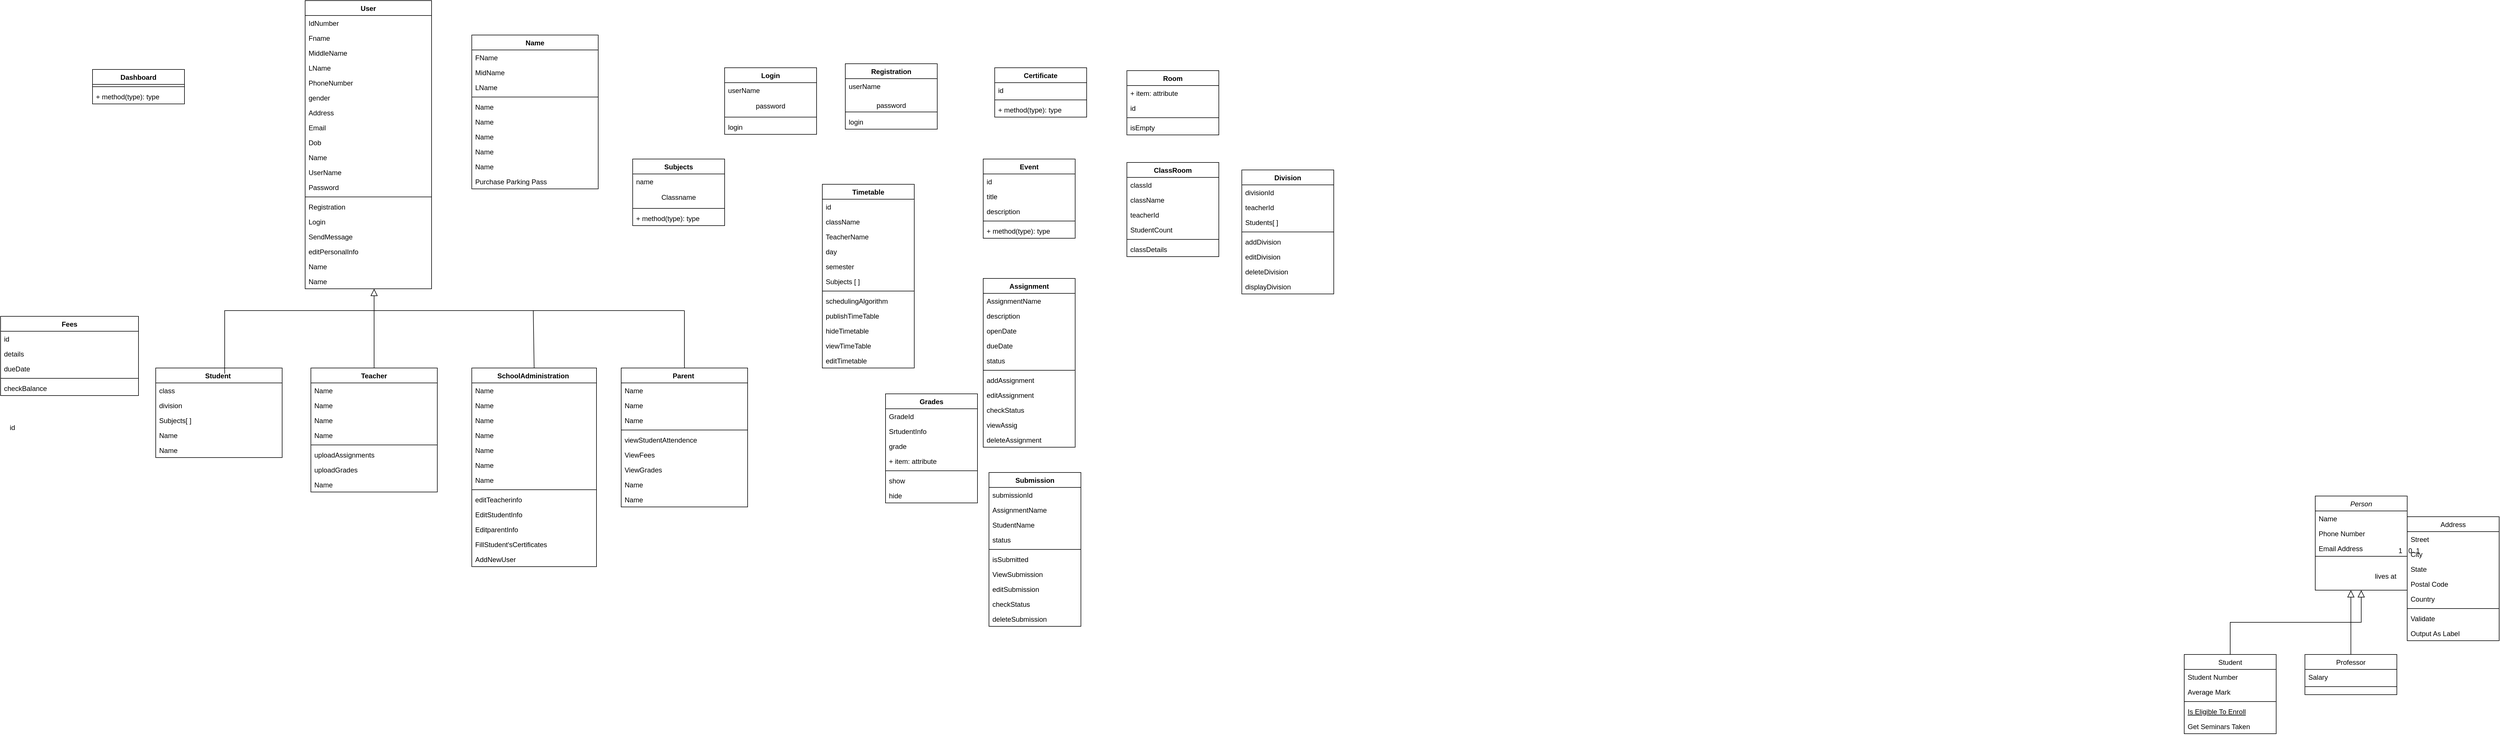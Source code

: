 <mxfile version="20.5.3" type="github" pages="2"><diagram id="C5RBs43oDa-KdzZeNtuy" name="Page-1"><mxGraphModel dx="1278" dy="571" grid="1" gridSize="10" guides="1" tooltips="1" connect="1" arrows="1" fold="1" page="1" pageScale="1" pageWidth="827" pageHeight="1169" math="0" shadow="0"><root><mxCell id="WIyWlLk6GJQsqaUBKTNV-0"/><mxCell id="WIyWlLk6GJQsqaUBKTNV-1" parent="WIyWlLk6GJQsqaUBKTNV-0"/><mxCell id="zkfFHV4jXpPFQw0GAbJ--0" value="Person" style="swimlane;fontStyle=2;align=center;verticalAlign=top;childLayout=stackLayout;horizontal=1;startSize=26;horizontalStack=0;resizeParent=1;resizeLast=0;collapsible=1;marginBottom=0;rounded=0;shadow=0;strokeWidth=1;" parent="WIyWlLk6GJQsqaUBKTNV-1" vertex="1"><mxGeometry x="4038" y="863" width="160" height="164" as="geometry"><mxRectangle x="230" y="140" width="160" height="26" as="alternateBounds"/></mxGeometry></mxCell><mxCell id="zkfFHV4jXpPFQw0GAbJ--1" value="Name" style="text;align=left;verticalAlign=top;spacingLeft=4;spacingRight=4;overflow=hidden;rotatable=0;points=[[0,0.5],[1,0.5]];portConstraint=eastwest;" parent="zkfFHV4jXpPFQw0GAbJ--0" vertex="1"><mxGeometry y="26" width="160" height="26" as="geometry"/></mxCell><mxCell id="zkfFHV4jXpPFQw0GAbJ--2" value="Phone Number" style="text;align=left;verticalAlign=top;spacingLeft=4;spacingRight=4;overflow=hidden;rotatable=0;points=[[0,0.5],[1,0.5]];portConstraint=eastwest;rounded=0;shadow=0;html=0;" parent="zkfFHV4jXpPFQw0GAbJ--0" vertex="1"><mxGeometry y="52" width="160" height="26" as="geometry"/></mxCell><mxCell id="zkfFHV4jXpPFQw0GAbJ--3" value="Email Address" style="text;align=left;verticalAlign=top;spacingLeft=4;spacingRight=4;overflow=hidden;rotatable=0;points=[[0,0.5],[1,0.5]];portConstraint=eastwest;rounded=0;shadow=0;html=0;" parent="zkfFHV4jXpPFQw0GAbJ--0" vertex="1"><mxGeometry y="78" width="160" height="26" as="geometry"/></mxCell><mxCell id="zkfFHV4jXpPFQw0GAbJ--4" value="" style="line;html=1;strokeWidth=1;align=left;verticalAlign=middle;spacingTop=-1;spacingLeft=3;spacingRight=3;rotatable=0;labelPosition=right;points=[];portConstraint=eastwest;" parent="zkfFHV4jXpPFQw0GAbJ--0" vertex="1"><mxGeometry y="104" width="160" height="2" as="geometry"/></mxCell><mxCell id="zkfFHV4jXpPFQw0GAbJ--6" value="Student" style="swimlane;fontStyle=0;align=center;verticalAlign=top;childLayout=stackLayout;horizontal=1;startSize=26;horizontalStack=0;resizeParent=1;resizeLast=0;collapsible=1;marginBottom=0;rounded=0;shadow=0;strokeWidth=1;" parent="WIyWlLk6GJQsqaUBKTNV-1" vertex="1"><mxGeometry x="3810" y="1139" width="160" height="138" as="geometry"><mxRectangle x="130" y="380" width="160" height="26" as="alternateBounds"/></mxGeometry></mxCell><mxCell id="zkfFHV4jXpPFQw0GAbJ--7" value="Student Number" style="text;align=left;verticalAlign=top;spacingLeft=4;spacingRight=4;overflow=hidden;rotatable=0;points=[[0,0.5],[1,0.5]];portConstraint=eastwest;" parent="zkfFHV4jXpPFQw0GAbJ--6" vertex="1"><mxGeometry y="26" width="160" height="26" as="geometry"/></mxCell><mxCell id="zkfFHV4jXpPFQw0GAbJ--8" value="Average Mark" style="text;align=left;verticalAlign=top;spacingLeft=4;spacingRight=4;overflow=hidden;rotatable=0;points=[[0,0.5],[1,0.5]];portConstraint=eastwest;rounded=0;shadow=0;html=0;" parent="zkfFHV4jXpPFQw0GAbJ--6" vertex="1"><mxGeometry y="52" width="160" height="26" as="geometry"/></mxCell><mxCell id="zkfFHV4jXpPFQw0GAbJ--9" value="" style="line;html=1;strokeWidth=1;align=left;verticalAlign=middle;spacingTop=-1;spacingLeft=3;spacingRight=3;rotatable=0;labelPosition=right;points=[];portConstraint=eastwest;" parent="zkfFHV4jXpPFQw0GAbJ--6" vertex="1"><mxGeometry y="78" width="160" height="8" as="geometry"/></mxCell><mxCell id="zkfFHV4jXpPFQw0GAbJ--10" value="Is Eligible To Enroll" style="text;align=left;verticalAlign=top;spacingLeft=4;spacingRight=4;overflow=hidden;rotatable=0;points=[[0,0.5],[1,0.5]];portConstraint=eastwest;fontStyle=4" parent="zkfFHV4jXpPFQw0GAbJ--6" vertex="1"><mxGeometry y="86" width="160" height="26" as="geometry"/></mxCell><mxCell id="zkfFHV4jXpPFQw0GAbJ--11" value="Get Seminars Taken" style="text;align=left;verticalAlign=top;spacingLeft=4;spacingRight=4;overflow=hidden;rotatable=0;points=[[0,0.5],[1,0.5]];portConstraint=eastwest;" parent="zkfFHV4jXpPFQw0GAbJ--6" vertex="1"><mxGeometry y="112" width="160" height="26" as="geometry"/></mxCell><mxCell id="zkfFHV4jXpPFQw0GAbJ--12" value="" style="endArrow=block;endSize=10;endFill=0;shadow=0;strokeWidth=1;rounded=0;edgeStyle=elbowEdgeStyle;elbow=vertical;" parent="WIyWlLk6GJQsqaUBKTNV-1" target="zkfFHV4jXpPFQw0GAbJ--0" edge="1"><mxGeometry width="160" relative="1" as="geometry"><mxPoint x="3890" y="1139" as="sourcePoint"/><mxPoint x="3890" y="982" as="targetPoint"/></mxGeometry></mxCell><mxCell id="zkfFHV4jXpPFQw0GAbJ--13" value="Professor" style="swimlane;fontStyle=0;align=center;verticalAlign=top;childLayout=stackLayout;horizontal=1;startSize=26;horizontalStack=0;resizeParent=1;resizeLast=0;collapsible=1;marginBottom=0;rounded=0;shadow=0;strokeWidth=1;" parent="WIyWlLk6GJQsqaUBKTNV-1" vertex="1"><mxGeometry x="4020" y="1139" width="160" height="70" as="geometry"><mxRectangle x="340" y="380" width="170" height="26" as="alternateBounds"/></mxGeometry></mxCell><mxCell id="zkfFHV4jXpPFQw0GAbJ--14" value="Salary" style="text;align=left;verticalAlign=top;spacingLeft=4;spacingRight=4;overflow=hidden;rotatable=0;points=[[0,0.5],[1,0.5]];portConstraint=eastwest;" parent="zkfFHV4jXpPFQw0GAbJ--13" vertex="1"><mxGeometry y="26" width="160" height="26" as="geometry"/></mxCell><mxCell id="zkfFHV4jXpPFQw0GAbJ--15" value="" style="line;html=1;strokeWidth=1;align=left;verticalAlign=middle;spacingTop=-1;spacingLeft=3;spacingRight=3;rotatable=0;labelPosition=right;points=[];portConstraint=eastwest;" parent="zkfFHV4jXpPFQw0GAbJ--13" vertex="1"><mxGeometry y="52" width="160" height="8" as="geometry"/></mxCell><mxCell id="zkfFHV4jXpPFQw0GAbJ--16" value="" style="endArrow=block;endSize=10;endFill=0;shadow=0;strokeWidth=1;rounded=0;edgeStyle=elbowEdgeStyle;elbow=vertical;" parent="WIyWlLk6GJQsqaUBKTNV-1" source="zkfFHV4jXpPFQw0GAbJ--13" target="zkfFHV4jXpPFQw0GAbJ--0" edge="1"><mxGeometry width="160" relative="1" as="geometry"><mxPoint x="3900" y="1152" as="sourcePoint"/><mxPoint x="4000" y="1050" as="targetPoint"/><Array as="points"><mxPoint x="4100" y="1123"/></Array></mxGeometry></mxCell><mxCell id="zkfFHV4jXpPFQw0GAbJ--17" value="Address" style="swimlane;fontStyle=0;align=center;verticalAlign=top;childLayout=stackLayout;horizontal=1;startSize=26;horizontalStack=0;resizeParent=1;resizeLast=0;collapsible=1;marginBottom=0;rounded=0;shadow=0;strokeWidth=1;" parent="WIyWlLk6GJQsqaUBKTNV-1" vertex="1"><mxGeometry x="4198" y="899" width="160" height="216" as="geometry"><mxRectangle x="550" y="140" width="160" height="26" as="alternateBounds"/></mxGeometry></mxCell><mxCell id="zkfFHV4jXpPFQw0GAbJ--18" value="Street" style="text;align=left;verticalAlign=top;spacingLeft=4;spacingRight=4;overflow=hidden;rotatable=0;points=[[0,0.5],[1,0.5]];portConstraint=eastwest;" parent="zkfFHV4jXpPFQw0GAbJ--17" vertex="1"><mxGeometry y="26" width="160" height="26" as="geometry"/></mxCell><mxCell id="zkfFHV4jXpPFQw0GAbJ--19" value="City" style="text;align=left;verticalAlign=top;spacingLeft=4;spacingRight=4;overflow=hidden;rotatable=0;points=[[0,0.5],[1,0.5]];portConstraint=eastwest;rounded=0;shadow=0;html=0;" parent="zkfFHV4jXpPFQw0GAbJ--17" vertex="1"><mxGeometry y="52" width="160" height="26" as="geometry"/></mxCell><mxCell id="zkfFHV4jXpPFQw0GAbJ--20" value="State" style="text;align=left;verticalAlign=top;spacingLeft=4;spacingRight=4;overflow=hidden;rotatable=0;points=[[0,0.5],[1,0.5]];portConstraint=eastwest;rounded=0;shadow=0;html=0;" parent="zkfFHV4jXpPFQw0GAbJ--17" vertex="1"><mxGeometry y="78" width="160" height="26" as="geometry"/></mxCell><mxCell id="zkfFHV4jXpPFQw0GAbJ--21" value="Postal Code" style="text;align=left;verticalAlign=top;spacingLeft=4;spacingRight=4;overflow=hidden;rotatable=0;points=[[0,0.5],[1,0.5]];portConstraint=eastwest;rounded=0;shadow=0;html=0;" parent="zkfFHV4jXpPFQw0GAbJ--17" vertex="1"><mxGeometry y="104" width="160" height="26" as="geometry"/></mxCell><mxCell id="zkfFHV4jXpPFQw0GAbJ--22" value="Country" style="text;align=left;verticalAlign=top;spacingLeft=4;spacingRight=4;overflow=hidden;rotatable=0;points=[[0,0.5],[1,0.5]];portConstraint=eastwest;rounded=0;shadow=0;html=0;" parent="zkfFHV4jXpPFQw0GAbJ--17" vertex="1"><mxGeometry y="130" width="160" height="26" as="geometry"/></mxCell><mxCell id="zkfFHV4jXpPFQw0GAbJ--23" value="" style="line;html=1;strokeWidth=1;align=left;verticalAlign=middle;spacingTop=-1;spacingLeft=3;spacingRight=3;rotatable=0;labelPosition=right;points=[];portConstraint=eastwest;" parent="zkfFHV4jXpPFQw0GAbJ--17" vertex="1"><mxGeometry y="156" width="160" height="8" as="geometry"/></mxCell><mxCell id="zkfFHV4jXpPFQw0GAbJ--24" value="Validate" style="text;align=left;verticalAlign=top;spacingLeft=4;spacingRight=4;overflow=hidden;rotatable=0;points=[[0,0.5],[1,0.5]];portConstraint=eastwest;" parent="zkfFHV4jXpPFQw0GAbJ--17" vertex="1"><mxGeometry y="164" width="160" height="26" as="geometry"/></mxCell><mxCell id="zkfFHV4jXpPFQw0GAbJ--25" value="Output As Label" style="text;align=left;verticalAlign=top;spacingLeft=4;spacingRight=4;overflow=hidden;rotatable=0;points=[[0,0.5],[1,0.5]];portConstraint=eastwest;" parent="zkfFHV4jXpPFQw0GAbJ--17" vertex="1"><mxGeometry y="190" width="160" height="26" as="geometry"/></mxCell><mxCell id="zkfFHV4jXpPFQw0GAbJ--26" value="" style="endArrow=open;shadow=0;strokeWidth=1;rounded=0;endFill=1;edgeStyle=elbowEdgeStyle;elbow=vertical;" parent="WIyWlLk6GJQsqaUBKTNV-1" source="zkfFHV4jXpPFQw0GAbJ--0" target="zkfFHV4jXpPFQw0GAbJ--17" edge="1"><mxGeometry x="0.5" y="41" relative="1" as="geometry"><mxPoint x="4070" y="971" as="sourcePoint"/><mxPoint x="4230" y="971" as="targetPoint"/><mxPoint x="-40" y="32" as="offset"/></mxGeometry></mxCell><mxCell id="zkfFHV4jXpPFQw0GAbJ--27" value="0..1" style="resizable=0;align=left;verticalAlign=bottom;labelBackgroundColor=none;fontSize=12;" parent="zkfFHV4jXpPFQw0GAbJ--26" connectable="0" vertex="1"><mxGeometry x="-1" relative="1" as="geometry"><mxPoint y="4" as="offset"/></mxGeometry></mxCell><mxCell id="zkfFHV4jXpPFQw0GAbJ--28" value="1" style="resizable=0;align=right;verticalAlign=bottom;labelBackgroundColor=none;fontSize=12;" parent="zkfFHV4jXpPFQw0GAbJ--26" connectable="0" vertex="1"><mxGeometry x="1" relative="1" as="geometry"><mxPoint x="-7" y="4" as="offset"/></mxGeometry></mxCell><mxCell id="zkfFHV4jXpPFQw0GAbJ--29" value="lives at" style="text;html=1;resizable=0;points=[];;align=center;verticalAlign=middle;labelBackgroundColor=none;rounded=0;shadow=0;strokeWidth=1;fontSize=12;" parent="zkfFHV4jXpPFQw0GAbJ--26" vertex="1" connectable="0"><mxGeometry x="0.5" y="49" relative="1" as="geometry"><mxPoint x="-38" y="40" as="offset"/></mxGeometry></mxCell><mxCell id="7JF47BBDxCwphn9QrTvb-32" value="User" style="swimlane;fontStyle=1;align=center;verticalAlign=top;childLayout=stackLayout;horizontal=1;startSize=26;horizontalStack=0;resizeParent=1;resizeParentMax=0;resizeLast=0;collapsible=1;marginBottom=0;" parent="WIyWlLk6GJQsqaUBKTNV-1" vertex="1"><mxGeometry x="540" width="220" height="502" as="geometry"><mxRectangle x="40" y="90" width="100" height="30" as="alternateBounds"/></mxGeometry></mxCell><mxCell id="7JF47BBDxCwphn9QrTvb-33" value="IdNumber" style="text;align=left;verticalAlign=top;spacingLeft=4;spacingRight=4;overflow=hidden;rotatable=0;points=[[0,0.5],[1,0.5]];portConstraint=eastwest;" parent="7JF47BBDxCwphn9QrTvb-32" vertex="1"><mxGeometry y="26" width="220" height="26" as="geometry"/></mxCell><mxCell id="7JF47BBDxCwphn9QrTvb-34" value="Fname" style="text;align=left;verticalAlign=top;spacingLeft=4;spacingRight=4;overflow=hidden;rotatable=0;points=[[0,0.5],[1,0.5]];portConstraint=eastwest;" parent="7JF47BBDxCwphn9QrTvb-32" vertex="1"><mxGeometry y="52" width="220" height="26" as="geometry"/></mxCell><mxCell id="7JF47BBDxCwphn9QrTvb-35" value="MiddleName" style="text;align=left;verticalAlign=top;spacingLeft=4;spacingRight=4;overflow=hidden;rotatable=0;points=[[0,0.5],[1,0.5]];portConstraint=eastwest;" parent="7JF47BBDxCwphn9QrTvb-32" vertex="1"><mxGeometry y="78" width="220" height="26" as="geometry"/></mxCell><mxCell id="7JF47BBDxCwphn9QrTvb-36" value="LName" style="text;align=left;verticalAlign=top;spacingLeft=4;spacingRight=4;overflow=hidden;rotatable=0;points=[[0,0.5],[1,0.5]];portConstraint=eastwest;" parent="7JF47BBDxCwphn9QrTvb-32" vertex="1"><mxGeometry y="104" width="220" height="26" as="geometry"/></mxCell><mxCell id="7JF47BBDxCwphn9QrTvb-37" value="PhoneNumber" style="text;align=left;verticalAlign=top;spacingLeft=4;spacingRight=4;overflow=hidden;rotatable=0;points=[[0,0.5],[1,0.5]];portConstraint=eastwest;" parent="7JF47BBDxCwphn9QrTvb-32" vertex="1"><mxGeometry y="130" width="220" height="26" as="geometry"/></mxCell><mxCell id="7JF47BBDxCwphn9QrTvb-110" value="gender" style="text;align=left;verticalAlign=top;spacingLeft=4;spacingRight=4;overflow=hidden;rotatable=0;points=[[0,0.5],[1,0.5]];portConstraint=eastwest;" parent="7JF47BBDxCwphn9QrTvb-32" vertex="1"><mxGeometry y="156" width="220" height="26" as="geometry"/></mxCell><mxCell id="7JF47BBDxCwphn9QrTvb-123" value="Address" style="text;align=left;verticalAlign=top;spacingLeft=4;spacingRight=4;overflow=hidden;rotatable=0;points=[[0,0.5],[1,0.5]];portConstraint=eastwest;" parent="7JF47BBDxCwphn9QrTvb-32" vertex="1"><mxGeometry y="182" width="220" height="26" as="geometry"/></mxCell><mxCell id="7JF47BBDxCwphn9QrTvb-38" value="Email" style="text;align=left;verticalAlign=top;spacingLeft=4;spacingRight=4;overflow=hidden;rotatable=0;points=[[0,0.5],[1,0.5]];portConstraint=eastwest;" parent="7JF47BBDxCwphn9QrTvb-32" vertex="1"><mxGeometry y="208" width="220" height="26" as="geometry"/></mxCell><mxCell id="7JF47BBDxCwphn9QrTvb-39" value="Dob" style="text;align=left;verticalAlign=top;spacingLeft=4;spacingRight=4;overflow=hidden;rotatable=0;points=[[0,0.5],[1,0.5]];portConstraint=eastwest;" parent="7JF47BBDxCwphn9QrTvb-32" vertex="1"><mxGeometry y="234" width="220" height="26" as="geometry"/></mxCell><mxCell id="7JF47BBDxCwphn9QrTvb-139" value="Name" style="text;align=left;verticalAlign=top;spacingLeft=4;spacingRight=4;overflow=hidden;rotatable=0;points=[[0,0.5],[1,0.5]];portConstraint=eastwest;" parent="7JF47BBDxCwphn9QrTvb-32" vertex="1"><mxGeometry y="260" width="220" height="26" as="geometry"/></mxCell><mxCell id="7JF47BBDxCwphn9QrTvb-40" value="UserName " style="text;align=left;verticalAlign=top;spacingLeft=4;spacingRight=4;overflow=hidden;rotatable=0;points=[[0,0.5],[1,0.5]];portConstraint=eastwest;" parent="7JF47BBDxCwphn9QrTvb-32" vertex="1"><mxGeometry y="286" width="220" height="26" as="geometry"/></mxCell><mxCell id="7JF47BBDxCwphn9QrTvb-68" value="Password" style="text;align=left;verticalAlign=top;spacingLeft=4;spacingRight=4;overflow=hidden;rotatable=0;points=[[0,0.5],[1,0.5]];portConstraint=eastwest;" parent="7JF47BBDxCwphn9QrTvb-32" vertex="1"><mxGeometry y="312" width="220" height="26" as="geometry"/></mxCell><mxCell id="7JF47BBDxCwphn9QrTvb-41" value="" style="line;strokeWidth=1;fillColor=none;align=left;verticalAlign=middle;spacingTop=-1;spacingLeft=3;spacingRight=3;rotatable=0;labelPosition=right;points=[];portConstraint=eastwest;strokeColor=inherit;" parent="7JF47BBDxCwphn9QrTvb-32" vertex="1"><mxGeometry y="338" width="220" height="8" as="geometry"/></mxCell><mxCell id="7JF47BBDxCwphn9QrTvb-43" value="Registration" style="text;align=left;verticalAlign=top;spacingLeft=4;spacingRight=4;overflow=hidden;rotatable=0;points=[[0,0.5],[1,0.5]];portConstraint=eastwest;" parent="7JF47BBDxCwphn9QrTvb-32" vertex="1"><mxGeometry y="346" width="220" height="26" as="geometry"/></mxCell><mxCell id="7JF47BBDxCwphn9QrTvb-44" value="Login" style="text;align=left;verticalAlign=top;spacingLeft=4;spacingRight=4;overflow=hidden;rotatable=0;points=[[0,0.5],[1,0.5]];portConstraint=eastwest;" parent="7JF47BBDxCwphn9QrTvb-32" vertex="1"><mxGeometry y="372" width="220" height="26" as="geometry"/></mxCell><mxCell id="7JF47BBDxCwphn9QrTvb-45" value="SendMessage" style="text;align=left;verticalAlign=top;spacingLeft=4;spacingRight=4;overflow=hidden;rotatable=0;points=[[0,0.5],[1,0.5]];portConstraint=eastwest;" parent="7JF47BBDxCwphn9QrTvb-32" vertex="1"><mxGeometry y="398" width="220" height="26" as="geometry"/></mxCell><mxCell id="7JF47BBDxCwphn9QrTvb-46" value="editPersonalInfo" style="text;align=left;verticalAlign=top;spacingLeft=4;spacingRight=4;overflow=hidden;rotatable=0;points=[[0,0.5],[1,0.5]];portConstraint=eastwest;" parent="7JF47BBDxCwphn9QrTvb-32" vertex="1"><mxGeometry y="424" width="220" height="26" as="geometry"/></mxCell><mxCell id="7JF47BBDxCwphn9QrTvb-47" value="Name" style="text;align=left;verticalAlign=top;spacingLeft=4;spacingRight=4;overflow=hidden;rotatable=0;points=[[0,0.5],[1,0.5]];portConstraint=eastwest;" parent="7JF47BBDxCwphn9QrTvb-32" vertex="1"><mxGeometry y="450" width="220" height="26" as="geometry"/></mxCell><mxCell id="7JF47BBDxCwphn9QrTvb-48" value="Name" style="text;align=left;verticalAlign=top;spacingLeft=4;spacingRight=4;overflow=hidden;rotatable=0;points=[[0,0.5],[1,0.5]];portConstraint=eastwest;" parent="7JF47BBDxCwphn9QrTvb-32" vertex="1"><mxGeometry y="476" width="220" height="26" as="geometry"/></mxCell><mxCell id="7JF47BBDxCwphn9QrTvb-103" value="Student " style="swimlane;fontStyle=1;align=center;verticalAlign=top;childLayout=stackLayout;horizontal=1;startSize=26;horizontalStack=0;resizeParent=1;resizeParentMax=0;resizeLast=0;collapsible=1;marginBottom=0;" parent="WIyWlLk6GJQsqaUBKTNV-1" vertex="1"><mxGeometry x="280" y="640" width="220" height="156" as="geometry"><mxRectangle x="40" y="90" width="100" height="30" as="alternateBounds"/></mxGeometry></mxCell><mxCell id="7JF47BBDxCwphn9QrTvb-104" value="class" style="text;align=left;verticalAlign=top;spacingLeft=4;spacingRight=4;overflow=hidden;rotatable=0;points=[[0,0.5],[1,0.5]];portConstraint=eastwest;" parent="7JF47BBDxCwphn9QrTvb-103" vertex="1"><mxGeometry y="26" width="220" height="26" as="geometry"/></mxCell><mxCell id="7JF47BBDxCwphn9QrTvb-105" value="division" style="text;align=left;verticalAlign=top;spacingLeft=4;spacingRight=4;overflow=hidden;rotatable=0;points=[[0,0.5],[1,0.5]];portConstraint=eastwest;" parent="7JF47BBDxCwphn9QrTvb-103" vertex="1"><mxGeometry y="52" width="220" height="26" as="geometry"/></mxCell><mxCell id="7JF47BBDxCwphn9QrTvb-106" value="Subjects[ ] " style="text;align=left;verticalAlign=top;spacingLeft=4;spacingRight=4;overflow=hidden;rotatable=0;points=[[0,0.5],[1,0.5]];portConstraint=eastwest;" parent="7JF47BBDxCwphn9QrTvb-103" vertex="1"><mxGeometry y="78" width="220" height="26" as="geometry"/></mxCell><mxCell id="7JF47BBDxCwphn9QrTvb-107" value="Name" style="text;align=left;verticalAlign=top;spacingLeft=4;spacingRight=4;overflow=hidden;rotatable=0;points=[[0,0.5],[1,0.5]];portConstraint=eastwest;" parent="7JF47BBDxCwphn9QrTvb-103" vertex="1"><mxGeometry y="104" width="220" height="26" as="geometry"/></mxCell><mxCell id="7JF47BBDxCwphn9QrTvb-111" value="Name" style="text;align=left;verticalAlign=top;spacingLeft=4;spacingRight=4;overflow=hidden;rotatable=0;points=[[0,0.5],[1,0.5]];portConstraint=eastwest;" parent="7JF47BBDxCwphn9QrTvb-103" vertex="1"><mxGeometry y="130" width="220" height="26" as="geometry"/></mxCell><mxCell id="7JF47BBDxCwphn9QrTvb-121" value="SchoolAdministration " style="swimlane;fontStyle=1;align=center;verticalAlign=top;childLayout=stackLayout;horizontal=1;startSize=26;horizontalStack=0;resizeParent=1;resizeParentMax=0;resizeLast=0;collapsible=1;marginBottom=0;" parent="WIyWlLk6GJQsqaUBKTNV-1" vertex="1"><mxGeometry x="830" y="640" width="217" height="346" as="geometry"><mxRectangle x="40" y="90" width="100" height="30" as="alternateBounds"/></mxGeometry></mxCell><mxCell id="7JF47BBDxCwphn9QrTvb-122" value="Name" style="text;align=left;verticalAlign=top;spacingLeft=4;spacingRight=4;overflow=hidden;rotatable=0;points=[[0,0.5],[1,0.5]];portConstraint=eastwest;" parent="7JF47BBDxCwphn9QrTvb-121" vertex="1"><mxGeometry y="26" width="217" height="26" as="geometry"/></mxCell><mxCell id="7JF47BBDxCwphn9QrTvb-124" value="Name" style="text;align=left;verticalAlign=top;spacingLeft=4;spacingRight=4;overflow=hidden;rotatable=0;points=[[0,0.5],[1,0.5]];portConstraint=eastwest;" parent="7JF47BBDxCwphn9QrTvb-121" vertex="1"><mxGeometry y="52" width="217" height="26" as="geometry"/></mxCell><mxCell id="7JF47BBDxCwphn9QrTvb-125" value="Name" style="text;align=left;verticalAlign=top;spacingLeft=4;spacingRight=4;overflow=hidden;rotatable=0;points=[[0,0.5],[1,0.5]];portConstraint=eastwest;" parent="7JF47BBDxCwphn9QrTvb-121" vertex="1"><mxGeometry y="78" width="217" height="26" as="geometry"/></mxCell><mxCell id="7JF47BBDxCwphn9QrTvb-126" value="Name" style="text;align=left;verticalAlign=top;spacingLeft=4;spacingRight=4;overflow=hidden;rotatable=0;points=[[0,0.5],[1,0.5]];portConstraint=eastwest;" parent="7JF47BBDxCwphn9QrTvb-121" vertex="1"><mxGeometry y="104" width="217" height="26" as="geometry"/></mxCell><mxCell id="7JF47BBDxCwphn9QrTvb-127" value="Name" style="text;align=left;verticalAlign=top;spacingLeft=4;spacingRight=4;overflow=hidden;rotatable=0;points=[[0,0.5],[1,0.5]];portConstraint=eastwest;" parent="7JF47BBDxCwphn9QrTvb-121" vertex="1"><mxGeometry y="130" width="217" height="26" as="geometry"/></mxCell><mxCell id="7JF47BBDxCwphn9QrTvb-128" value="Name" style="text;align=left;verticalAlign=top;spacingLeft=4;spacingRight=4;overflow=hidden;rotatable=0;points=[[0,0.5],[1,0.5]];portConstraint=eastwest;" parent="7JF47BBDxCwphn9QrTvb-121" vertex="1"><mxGeometry y="156" width="217" height="26" as="geometry"/></mxCell><mxCell id="7JF47BBDxCwphn9QrTvb-129" value="Name" style="text;align=left;verticalAlign=top;spacingLeft=4;spacingRight=4;overflow=hidden;rotatable=0;points=[[0,0.5],[1,0.5]];portConstraint=eastwest;" parent="7JF47BBDxCwphn9QrTvb-121" vertex="1"><mxGeometry y="182" width="217" height="26" as="geometry"/></mxCell><mxCell id="7JF47BBDxCwphn9QrTvb-130" value="" style="line;strokeWidth=1;fillColor=none;align=left;verticalAlign=middle;spacingTop=-1;spacingLeft=3;spacingRight=3;rotatable=0;labelPosition=right;points=[];portConstraint=eastwest;strokeColor=inherit;" parent="7JF47BBDxCwphn9QrTvb-121" vertex="1"><mxGeometry y="208" width="217" height="8" as="geometry"/></mxCell><mxCell id="7JF47BBDxCwphn9QrTvb-133" value="editTeacherinfo" style="text;align=left;verticalAlign=top;spacingLeft=4;spacingRight=4;overflow=hidden;rotatable=0;points=[[0,0.5],[1,0.5]];portConstraint=eastwest;" parent="7JF47BBDxCwphn9QrTvb-121" vertex="1"><mxGeometry y="216" width="217" height="26" as="geometry"/></mxCell><mxCell id="7JF47BBDxCwphn9QrTvb-134" value="EditStudentInfo" style="text;align=left;verticalAlign=top;spacingLeft=4;spacingRight=4;overflow=hidden;rotatable=0;points=[[0,0.5],[1,0.5]];portConstraint=eastwest;" parent="7JF47BBDxCwphn9QrTvb-121" vertex="1"><mxGeometry y="242" width="217" height="26" as="geometry"/></mxCell><mxCell id="7JF47BBDxCwphn9QrTvb-135" value="EditparentInfo" style="text;align=left;verticalAlign=top;spacingLeft=4;spacingRight=4;overflow=hidden;rotatable=0;points=[[0,0.5],[1,0.5]];portConstraint=eastwest;" parent="7JF47BBDxCwphn9QrTvb-121" vertex="1"><mxGeometry y="268" width="217" height="26" as="geometry"/></mxCell><mxCell id="7JF47BBDxCwphn9QrTvb-136" value="FillStudent'sCertificates" style="text;align=left;verticalAlign=top;spacingLeft=4;spacingRight=4;overflow=hidden;rotatable=0;points=[[0,0.5],[1,0.5]];portConstraint=eastwest;" parent="7JF47BBDxCwphn9QrTvb-121" vertex="1"><mxGeometry y="294" width="217" height="26" as="geometry"/></mxCell><mxCell id="7JF47BBDxCwphn9QrTvb-137" value="AddNewUser" style="text;align=left;verticalAlign=top;spacingLeft=4;spacingRight=4;overflow=hidden;rotatable=0;points=[[0,0.5],[1,0.5]];portConstraint=eastwest;" parent="7JF47BBDxCwphn9QrTvb-121" vertex="1"><mxGeometry y="320" width="217" height="26" as="geometry"/></mxCell><mxCell id="7JF47BBDxCwphn9QrTvb-140" value="Teacher" style="swimlane;fontStyle=1;align=center;verticalAlign=top;childLayout=stackLayout;horizontal=1;startSize=26;horizontalStack=0;resizeParent=1;resizeParentMax=0;resizeLast=0;collapsible=1;marginBottom=0;" parent="WIyWlLk6GJQsqaUBKTNV-1" vertex="1"><mxGeometry x="550" y="640" width="220" height="216" as="geometry"><mxRectangle x="40" y="90" width="100" height="30" as="alternateBounds"/></mxGeometry></mxCell><mxCell id="7JF47BBDxCwphn9QrTvb-141" value="Name" style="text;align=left;verticalAlign=top;spacingLeft=4;spacingRight=4;overflow=hidden;rotatable=0;points=[[0,0.5],[1,0.5]];portConstraint=eastwest;" parent="7JF47BBDxCwphn9QrTvb-140" vertex="1"><mxGeometry y="26" width="220" height="26" as="geometry"/></mxCell><mxCell id="7JF47BBDxCwphn9QrTvb-142" value="Name" style="text;align=left;verticalAlign=top;spacingLeft=4;spacingRight=4;overflow=hidden;rotatable=0;points=[[0,0.5],[1,0.5]];portConstraint=eastwest;" parent="7JF47BBDxCwphn9QrTvb-140" vertex="1"><mxGeometry y="52" width="220" height="26" as="geometry"/></mxCell><mxCell id="7JF47BBDxCwphn9QrTvb-143" value="Name" style="text;align=left;verticalAlign=top;spacingLeft=4;spacingRight=4;overflow=hidden;rotatable=0;points=[[0,0.5],[1,0.5]];portConstraint=eastwest;" parent="7JF47BBDxCwphn9QrTvb-140" vertex="1"><mxGeometry y="78" width="220" height="26" as="geometry"/></mxCell><mxCell id="7JF47BBDxCwphn9QrTvb-147" value="Name" style="text;align=left;verticalAlign=top;spacingLeft=4;spacingRight=4;overflow=hidden;rotatable=0;points=[[0,0.5],[1,0.5]];portConstraint=eastwest;" parent="7JF47BBDxCwphn9QrTvb-140" vertex="1"><mxGeometry y="104" width="220" height="26" as="geometry"/></mxCell><mxCell id="7JF47BBDxCwphn9QrTvb-149" value="" style="line;strokeWidth=1;fillColor=none;align=left;verticalAlign=middle;spacingTop=-1;spacingLeft=3;spacingRight=3;rotatable=0;labelPosition=right;points=[];portConstraint=eastwest;strokeColor=inherit;" parent="7JF47BBDxCwphn9QrTvb-140" vertex="1"><mxGeometry y="130" width="220" height="8" as="geometry"/></mxCell><mxCell id="7JF47BBDxCwphn9QrTvb-150" value="uploadAssignments" style="text;strokeColor=none;fillColor=none;align=left;verticalAlign=top;spacingLeft=4;spacingRight=4;overflow=hidden;rotatable=0;points=[[0,0.5],[1,0.5]];portConstraint=eastwest;" parent="7JF47BBDxCwphn9QrTvb-140" vertex="1"><mxGeometry y="138" width="220" height="26" as="geometry"/></mxCell><mxCell id="7JF47BBDxCwphn9QrTvb-151" value="uploadGrades" style="text;align=left;verticalAlign=top;spacingLeft=4;spacingRight=4;overflow=hidden;rotatable=0;points=[[0,0.5],[1,0.5]];portConstraint=eastwest;" parent="7JF47BBDxCwphn9QrTvb-140" vertex="1"><mxGeometry y="164" width="220" height="26" as="geometry"/></mxCell><mxCell id="7JF47BBDxCwphn9QrTvb-152" value="Name" style="text;align=left;verticalAlign=top;spacingLeft=4;spacingRight=4;overflow=hidden;rotatable=0;points=[[0,0.5],[1,0.5]];portConstraint=eastwest;" parent="7JF47BBDxCwphn9QrTvb-140" vertex="1"><mxGeometry y="190" width="220" height="26" as="geometry"/></mxCell><mxCell id="7JF47BBDxCwphn9QrTvb-158" value="Name" style="swimlane;fontStyle=1;align=center;verticalAlign=top;childLayout=stackLayout;horizontal=1;startSize=26;horizontalStack=0;resizeParent=1;resizeParentMax=0;resizeLast=0;collapsible=1;marginBottom=0;" parent="WIyWlLk6GJQsqaUBKTNV-1" vertex="1"><mxGeometry x="830" y="60" width="220" height="268" as="geometry"><mxRectangle x="40" y="90" width="100" height="30" as="alternateBounds"/></mxGeometry></mxCell><mxCell id="7JF47BBDxCwphn9QrTvb-159" value="FName" style="text;align=left;verticalAlign=top;spacingLeft=4;spacingRight=4;overflow=hidden;rotatable=0;points=[[0,0.5],[1,0.5]];portConstraint=eastwest;" parent="7JF47BBDxCwphn9QrTvb-158" vertex="1"><mxGeometry y="26" width="220" height="26" as="geometry"/></mxCell><mxCell id="7JF47BBDxCwphn9QrTvb-160" value="MidName" style="text;align=left;verticalAlign=top;spacingLeft=4;spacingRight=4;overflow=hidden;rotatable=0;points=[[0,0.5],[1,0.5]];portConstraint=eastwest;" parent="7JF47BBDxCwphn9QrTvb-158" vertex="1"><mxGeometry y="52" width="220" height="26" as="geometry"/></mxCell><mxCell id="7JF47BBDxCwphn9QrTvb-161" value="LName" style="text;align=left;verticalAlign=top;spacingLeft=4;spacingRight=4;overflow=hidden;rotatable=0;points=[[0,0.5],[1,0.5]];portConstraint=eastwest;" parent="7JF47BBDxCwphn9QrTvb-158" vertex="1"><mxGeometry y="78" width="220" height="26" as="geometry"/></mxCell><mxCell id="7JF47BBDxCwphn9QrTvb-167" value="" style="line;strokeWidth=1;fillColor=none;align=left;verticalAlign=middle;spacingTop=-1;spacingLeft=3;spacingRight=3;rotatable=0;labelPosition=right;points=[];portConstraint=eastwest;strokeColor=inherit;" parent="7JF47BBDxCwphn9QrTvb-158" vertex="1"><mxGeometry y="104" width="220" height="8" as="geometry"/></mxCell><mxCell id="7JF47BBDxCwphn9QrTvb-170" value="Name" style="text;align=left;verticalAlign=top;spacingLeft=4;spacingRight=4;overflow=hidden;rotatable=0;points=[[0,0.5],[1,0.5]];portConstraint=eastwest;" parent="7JF47BBDxCwphn9QrTvb-158" vertex="1"><mxGeometry y="112" width="220" height="26" as="geometry"/></mxCell><mxCell id="7JF47BBDxCwphn9QrTvb-171" value="Name" style="text;align=left;verticalAlign=top;spacingLeft=4;spacingRight=4;overflow=hidden;rotatable=0;points=[[0,0.5],[1,0.5]];portConstraint=eastwest;" parent="7JF47BBDxCwphn9QrTvb-158" vertex="1"><mxGeometry y="138" width="220" height="26" as="geometry"/></mxCell><mxCell id="7JF47BBDxCwphn9QrTvb-172" value="Name" style="text;align=left;verticalAlign=top;spacingLeft=4;spacingRight=4;overflow=hidden;rotatable=0;points=[[0,0.5],[1,0.5]];portConstraint=eastwest;" parent="7JF47BBDxCwphn9QrTvb-158" vertex="1"><mxGeometry y="164" width="220" height="26" as="geometry"/></mxCell><mxCell id="7JF47BBDxCwphn9QrTvb-173" value="Name" style="text;align=left;verticalAlign=top;spacingLeft=4;spacingRight=4;overflow=hidden;rotatable=0;points=[[0,0.5],[1,0.5]];portConstraint=eastwest;" parent="7JF47BBDxCwphn9QrTvb-158" vertex="1"><mxGeometry y="190" width="220" height="26" as="geometry"/></mxCell><mxCell id="7JF47BBDxCwphn9QrTvb-174" value="Name" style="text;align=left;verticalAlign=top;spacingLeft=4;spacingRight=4;overflow=hidden;rotatable=0;points=[[0,0.5],[1,0.5]];portConstraint=eastwest;" parent="7JF47BBDxCwphn9QrTvb-158" vertex="1"><mxGeometry y="216" width="220" height="26" as="geometry"/></mxCell><mxCell id="7JF47BBDxCwphn9QrTvb-175" value="Purchase Parking Pass" style="text;align=left;verticalAlign=top;spacingLeft=4;spacingRight=4;overflow=hidden;rotatable=0;points=[[0,0.5],[1,0.5]];portConstraint=eastwest;" parent="7JF47BBDxCwphn9QrTvb-158" vertex="1"><mxGeometry y="242" width="220" height="26" as="geometry"/></mxCell><mxCell id="7JF47BBDxCwphn9QrTvb-176" value="Parent " style="swimlane;fontStyle=1;align=center;verticalAlign=top;childLayout=stackLayout;horizontal=1;startSize=26;horizontalStack=0;resizeParent=1;resizeParentMax=0;resizeLast=0;collapsible=1;marginBottom=0;" parent="WIyWlLk6GJQsqaUBKTNV-1" vertex="1"><mxGeometry x="1090" y="640" width="220" height="242" as="geometry"><mxRectangle x="40" y="90" width="100" height="30" as="alternateBounds"/></mxGeometry></mxCell><mxCell id="7JF47BBDxCwphn9QrTvb-178" value="Name" style="text;align=left;verticalAlign=top;spacingLeft=4;spacingRight=4;overflow=hidden;rotatable=0;points=[[0,0.5],[1,0.5]];portConstraint=eastwest;" parent="7JF47BBDxCwphn9QrTvb-176" vertex="1"><mxGeometry y="26" width="220" height="26" as="geometry"/></mxCell><mxCell id="7JF47BBDxCwphn9QrTvb-179" value="Name" style="text;align=left;verticalAlign=top;spacingLeft=4;spacingRight=4;overflow=hidden;rotatable=0;points=[[0,0.5],[1,0.5]];portConstraint=eastwest;" parent="7JF47BBDxCwphn9QrTvb-176" vertex="1"><mxGeometry y="52" width="220" height="26" as="geometry"/></mxCell><mxCell id="7JF47BBDxCwphn9QrTvb-183" value="Name" style="text;align=left;verticalAlign=top;spacingLeft=4;spacingRight=4;overflow=hidden;rotatable=0;points=[[0,0.5],[1,0.5]];portConstraint=eastwest;" parent="7JF47BBDxCwphn9QrTvb-176" vertex="1"><mxGeometry y="78" width="220" height="26" as="geometry"/></mxCell><mxCell id="7JF47BBDxCwphn9QrTvb-185" value="" style="line;strokeWidth=1;fillColor=none;align=left;verticalAlign=middle;spacingTop=-1;spacingLeft=3;spacingRight=3;rotatable=0;labelPosition=right;points=[];portConstraint=eastwest;strokeColor=inherit;" parent="7JF47BBDxCwphn9QrTvb-176" vertex="1"><mxGeometry y="104" width="220" height="8" as="geometry"/></mxCell><mxCell id="7JF47BBDxCwphn9QrTvb-188" value="viewStudentAttendence" style="text;align=left;verticalAlign=top;spacingLeft=4;spacingRight=4;overflow=hidden;rotatable=0;points=[[0,0.5],[1,0.5]];portConstraint=eastwest;" parent="7JF47BBDxCwphn9QrTvb-176" vertex="1"><mxGeometry y="112" width="220" height="26" as="geometry"/></mxCell><mxCell id="7JF47BBDxCwphn9QrTvb-189" value="ViewFees" style="text;align=left;verticalAlign=top;spacingLeft=4;spacingRight=4;overflow=hidden;rotatable=0;points=[[0,0.5],[1,0.5]];portConstraint=eastwest;" parent="7JF47BBDxCwphn9QrTvb-176" vertex="1"><mxGeometry y="138" width="220" height="26" as="geometry"/></mxCell><mxCell id="7JF47BBDxCwphn9QrTvb-190" value="ViewGrades" style="text;align=left;verticalAlign=top;spacingLeft=4;spacingRight=4;overflow=hidden;rotatable=0;points=[[0,0.5],[1,0.5]];portConstraint=eastwest;" parent="7JF47BBDxCwphn9QrTvb-176" vertex="1"><mxGeometry y="164" width="220" height="26" as="geometry"/></mxCell><mxCell id="7JF47BBDxCwphn9QrTvb-191" value="Name" style="text;align=left;verticalAlign=top;spacingLeft=4;spacingRight=4;overflow=hidden;rotatable=0;points=[[0,0.5],[1,0.5]];portConstraint=eastwest;" parent="7JF47BBDxCwphn9QrTvb-176" vertex="1"><mxGeometry y="190" width="220" height="26" as="geometry"/></mxCell><mxCell id="7JF47BBDxCwphn9QrTvb-192" value="Name" style="text;align=left;verticalAlign=top;spacingLeft=4;spacingRight=4;overflow=hidden;rotatable=0;points=[[0,0.5],[1,0.5]];portConstraint=eastwest;" parent="7JF47BBDxCwphn9QrTvb-176" vertex="1"><mxGeometry y="216" width="220" height="26" as="geometry"/></mxCell><mxCell id="7JF47BBDxCwphn9QrTvb-194" value="Fees" style="swimlane;fontStyle=1;align=center;verticalAlign=top;childLayout=stackLayout;horizontal=1;startSize=26;horizontalStack=0;resizeParent=1;resizeParentMax=0;resizeLast=0;collapsible=1;marginBottom=0;" parent="WIyWlLk6GJQsqaUBKTNV-1" vertex="1"><mxGeometry x="10" y="550" width="240" height="138" as="geometry"/></mxCell><mxCell id="7JF47BBDxCwphn9QrTvb-195" value="id" style="text;strokeColor=none;fillColor=none;align=left;verticalAlign=top;spacingLeft=4;spacingRight=4;overflow=hidden;rotatable=0;points=[[0,0.5],[1,0.5]];portConstraint=eastwest;" parent="7JF47BBDxCwphn9QrTvb-194" vertex="1"><mxGeometry y="26" width="240" height="26" as="geometry"/></mxCell><mxCell id="7JF47BBDxCwphn9QrTvb-199" value="details" style="text;strokeColor=none;fillColor=none;align=left;verticalAlign=top;spacingLeft=4;spacingRight=4;overflow=hidden;rotatable=0;points=[[0,0.5],[1,0.5]];portConstraint=eastwest;" parent="7JF47BBDxCwphn9QrTvb-194" vertex="1"><mxGeometry y="52" width="240" height="26" as="geometry"/></mxCell><mxCell id="7JF47BBDxCwphn9QrTvb-198" value="dueDate" style="text;strokeColor=none;fillColor=none;align=left;verticalAlign=top;spacingLeft=4;spacingRight=4;overflow=hidden;rotatable=0;points=[[0,0.5],[1,0.5]];portConstraint=eastwest;" parent="7JF47BBDxCwphn9QrTvb-194" vertex="1"><mxGeometry y="78" width="240" height="26" as="geometry"/></mxCell><mxCell id="7JF47BBDxCwphn9QrTvb-196" value="" style="line;strokeWidth=1;fillColor=none;align=left;verticalAlign=middle;spacingTop=-1;spacingLeft=3;spacingRight=3;rotatable=0;labelPosition=right;points=[];portConstraint=eastwest;strokeColor=inherit;" parent="7JF47BBDxCwphn9QrTvb-194" vertex="1"><mxGeometry y="104" width="240" height="8" as="geometry"/></mxCell><mxCell id="7JF47BBDxCwphn9QrTvb-197" value="checkBalance" style="text;strokeColor=none;fillColor=none;align=left;verticalAlign=top;spacingLeft=4;spacingRight=4;overflow=hidden;rotatable=0;points=[[0,0.5],[1,0.5]];portConstraint=eastwest;" parent="7JF47BBDxCwphn9QrTvb-194" vertex="1"><mxGeometry y="112" width="240" height="26" as="geometry"/></mxCell><mxCell id="7JF47BBDxCwphn9QrTvb-200" value="id" style="text;strokeColor=none;fillColor=none;align=left;verticalAlign=top;spacingLeft=4;spacingRight=4;overflow=hidden;rotatable=0;points=[[0,0.5],[1,0.5]];portConstraint=eastwest;" parent="WIyWlLk6GJQsqaUBKTNV-1" vertex="1"><mxGeometry x="20" y="730" width="240" height="26" as="geometry"/></mxCell><mxCell id="7JF47BBDxCwphn9QrTvb-208" value="" style="endArrow=block;endSize=10;endFill=0;shadow=0;strokeWidth=1;rounded=0;edgeStyle=elbowEdgeStyle;elbow=vertical;exitX=0.5;exitY=0;exitDx=0;exitDy=0;" parent="WIyWlLk6GJQsqaUBKTNV-1" target="7JF47BBDxCwphn9QrTvb-48" edge="1"><mxGeometry width="160" relative="1" as="geometry"><mxPoint x="400" y="650" as="sourcePoint"/><mxPoint x="660" y="510" as="targetPoint"/><Array as="points"><mxPoint x="660" y="540"/><mxPoint x="540" y="540"/><mxPoint x="670" y="520"/></Array></mxGeometry></mxCell><mxCell id="7JF47BBDxCwphn9QrTvb-213" value="" style="endArrow=none;html=1;rounded=0;" parent="WIyWlLk6GJQsqaUBKTNV-1" source="7JF47BBDxCwphn9QrTvb-140" edge="1"><mxGeometry width="50" height="50" relative="1" as="geometry"><mxPoint x="670" y="560" as="sourcePoint"/><mxPoint x="660" y="540" as="targetPoint"/><Array as="points"><mxPoint x="660" y="570"/></Array></mxGeometry></mxCell><mxCell id="7JF47BBDxCwphn9QrTvb-214" value="" style="endArrow=none;html=1;rounded=0;" parent="WIyWlLk6GJQsqaUBKTNV-1" edge="1"><mxGeometry width="50" height="50" relative="1" as="geometry"><mxPoint x="660" y="540" as="sourcePoint"/><mxPoint x="1200" y="540" as="targetPoint"/><Array as="points"><mxPoint x="920" y="540"/></Array></mxGeometry></mxCell><mxCell id="7JF47BBDxCwphn9QrTvb-216" value="" style="endArrow=none;html=1;rounded=0;exitX=0.5;exitY=0;exitDx=0;exitDy=0;" parent="WIyWlLk6GJQsqaUBKTNV-1" source="7JF47BBDxCwphn9QrTvb-121" edge="1"><mxGeometry width="50" height="50" relative="1" as="geometry"><mxPoint x="900" y="500" as="sourcePoint"/><mxPoint x="937" y="540" as="targetPoint"/></mxGeometry></mxCell><mxCell id="7JF47BBDxCwphn9QrTvb-217" value="" style="endArrow=none;html=1;rounded=0;exitX=0.5;exitY=0;exitDx=0;exitDy=0;" parent="WIyWlLk6GJQsqaUBKTNV-1" source="7JF47BBDxCwphn9QrTvb-176" edge="1"><mxGeometry width="50" height="50" relative="1" as="geometry"><mxPoint x="900" y="500" as="sourcePoint"/><mxPoint x="1200" y="540" as="targetPoint"/></mxGeometry></mxCell><mxCell id="7JF47BBDxCwphn9QrTvb-222" value="Subjects" style="swimlane;fontStyle=1;align=center;verticalAlign=top;childLayout=stackLayout;horizontal=1;startSize=26;horizontalStack=0;resizeParent=1;resizeParentMax=0;resizeLast=0;collapsible=1;marginBottom=0;" parent="WIyWlLk6GJQsqaUBKTNV-1" vertex="1"><mxGeometry x="1110" y="276" width="160" height="116" as="geometry"/></mxCell><mxCell id="7JF47BBDxCwphn9QrTvb-223" value="name" style="text;strokeColor=none;fillColor=none;align=left;verticalAlign=top;spacingLeft=4;spacingRight=4;overflow=hidden;rotatable=0;points=[[0,0.5],[1,0.5]];portConstraint=eastwest;" parent="7JF47BBDxCwphn9QrTvb-222" vertex="1"><mxGeometry y="26" width="160" height="26" as="geometry"/></mxCell><mxCell id="7JF47BBDxCwphn9QrTvb-226" value="Classname" style="text;html=1;strokeColor=none;fillColor=none;align=center;verticalAlign=middle;whiteSpace=wrap;rounded=0;" parent="7JF47BBDxCwphn9QrTvb-222" vertex="1"><mxGeometry y="52" width="160" height="30" as="geometry"/></mxCell><mxCell id="7JF47BBDxCwphn9QrTvb-224" value="" style="line;strokeWidth=1;fillColor=none;align=left;verticalAlign=middle;spacingTop=-1;spacingLeft=3;spacingRight=3;rotatable=0;labelPosition=right;points=[];portConstraint=eastwest;strokeColor=inherit;" parent="7JF47BBDxCwphn9QrTvb-222" vertex="1"><mxGeometry y="82" width="160" height="8" as="geometry"/></mxCell><mxCell id="7JF47BBDxCwphn9QrTvb-225" value="+ method(type): type" style="text;strokeColor=none;fillColor=none;align=left;verticalAlign=top;spacingLeft=4;spacingRight=4;overflow=hidden;rotatable=0;points=[[0,0.5],[1,0.5]];portConstraint=eastwest;" parent="7JF47BBDxCwphn9QrTvb-222" vertex="1"><mxGeometry y="90" width="160" height="26" as="geometry"/></mxCell><mxCell id="7JF47BBDxCwphn9QrTvb-227" value="Login" style="swimlane;fontStyle=1;align=center;verticalAlign=top;childLayout=stackLayout;horizontal=1;startSize=26;horizontalStack=0;resizeParent=1;resizeParentMax=0;resizeLast=0;collapsible=1;marginBottom=0;" parent="WIyWlLk6GJQsqaUBKTNV-1" vertex="1"><mxGeometry x="1270" y="117" width="160" height="116" as="geometry"/></mxCell><mxCell id="7JF47BBDxCwphn9QrTvb-228" value="userName" style="text;strokeColor=none;fillColor=none;align=left;verticalAlign=top;spacingLeft=4;spacingRight=4;overflow=hidden;rotatable=0;points=[[0,0.5],[1,0.5]];portConstraint=eastwest;" parent="7JF47BBDxCwphn9QrTvb-227" vertex="1"><mxGeometry y="26" width="160" height="26" as="geometry"/></mxCell><mxCell id="7JF47BBDxCwphn9QrTvb-231" value="password" style="text;html=1;strokeColor=none;fillColor=none;align=center;verticalAlign=middle;whiteSpace=wrap;rounded=0;" parent="7JF47BBDxCwphn9QrTvb-227" vertex="1"><mxGeometry y="52" width="160" height="30" as="geometry"/></mxCell><mxCell id="7JF47BBDxCwphn9QrTvb-229" value="" style="line;strokeWidth=1;fillColor=none;align=left;verticalAlign=middle;spacingTop=-1;spacingLeft=3;spacingRight=3;rotatable=0;labelPosition=right;points=[];portConstraint=eastwest;strokeColor=inherit;" parent="7JF47BBDxCwphn9QrTvb-227" vertex="1"><mxGeometry y="82" width="160" height="8" as="geometry"/></mxCell><mxCell id="7JF47BBDxCwphn9QrTvb-230" value="login" style="text;strokeColor=none;fillColor=none;align=left;verticalAlign=top;spacingLeft=4;spacingRight=4;overflow=hidden;rotatable=0;points=[[0,0.5],[1,0.5]];portConstraint=eastwest;" parent="7JF47BBDxCwphn9QrTvb-227" vertex="1"><mxGeometry y="90" width="160" height="26" as="geometry"/></mxCell><mxCell id="7JF47BBDxCwphn9QrTvb-232" value="Registration" style="swimlane;fontStyle=1;align=center;verticalAlign=top;childLayout=stackLayout;horizontal=1;startSize=26;horizontalStack=0;resizeParent=1;resizeParentMax=0;resizeLast=0;collapsible=1;marginBottom=0;" parent="WIyWlLk6GJQsqaUBKTNV-1" vertex="1"><mxGeometry x="1480" y="110" width="160" height="114" as="geometry"/></mxCell><mxCell id="7JF47BBDxCwphn9QrTvb-233" value="userName" style="text;strokeColor=none;fillColor=none;align=left;verticalAlign=top;spacingLeft=4;spacingRight=4;overflow=hidden;rotatable=0;points=[[0,0.5],[1,0.5]];portConstraint=eastwest;" parent="7JF47BBDxCwphn9QrTvb-232" vertex="1"><mxGeometry y="26" width="160" height="26" as="geometry"/></mxCell><mxCell id="7JF47BBDxCwphn9QrTvb-234" value="password" style="text;html=1;strokeColor=none;fillColor=none;align=center;verticalAlign=left;whiteSpace=wrap;rounded=0;" parent="7JF47BBDxCwphn9QrTvb-232" vertex="1"><mxGeometry y="52" width="160" height="28" as="geometry"/></mxCell><mxCell id="7JF47BBDxCwphn9QrTvb-235" value="" style="line;strokeWidth=1;fillColor=none;align=left;verticalAlign=middle;spacingTop=-1;spacingLeft=3;spacingRight=3;rotatable=0;labelPosition=right;points=[];portConstraint=eastwest;strokeColor=inherit;" parent="7JF47BBDxCwphn9QrTvb-232" vertex="1"><mxGeometry y="80" width="160" height="8" as="geometry"/></mxCell><mxCell id="7JF47BBDxCwphn9QrTvb-236" value="login" style="text;strokeColor=none;fillColor=none;align=left;verticalAlign=top;spacingLeft=4;spacingRight=4;overflow=hidden;rotatable=0;points=[[0,0.5],[1,0.5]];portConstraint=eastwest;" parent="7JF47BBDxCwphn9QrTvb-232" vertex="1"><mxGeometry y="88" width="160" height="26" as="geometry"/></mxCell><mxCell id="7JF47BBDxCwphn9QrTvb-237" value="Timetable" style="swimlane;fontStyle=1;align=center;verticalAlign=top;childLayout=stackLayout;horizontal=1;startSize=26;horizontalStack=0;resizeParent=1;resizeParentMax=0;resizeLast=0;collapsible=1;marginBottom=0;" parent="WIyWlLk6GJQsqaUBKTNV-1" vertex="1"><mxGeometry x="1440" y="320" width="160" height="320" as="geometry"/></mxCell><mxCell id="7JF47BBDxCwphn9QrTvb-238" value="id" style="text;strokeColor=none;fillColor=none;align=left;verticalAlign=top;spacingLeft=4;spacingRight=4;overflow=hidden;rotatable=0;points=[[0,0.5],[1,0.5]];portConstraint=eastwest;" parent="7JF47BBDxCwphn9QrTvb-237" vertex="1"><mxGeometry y="26" width="160" height="26" as="geometry"/></mxCell><mxCell id="7JF47BBDxCwphn9QrTvb-244" value="className" style="text;strokeColor=none;fillColor=none;align=left;verticalAlign=top;spacingLeft=4;spacingRight=4;overflow=hidden;rotatable=0;points=[[0,0.5],[1,0.5]];portConstraint=eastwest;" parent="7JF47BBDxCwphn9QrTvb-237" vertex="1"><mxGeometry y="52" width="160" height="26" as="geometry"/></mxCell><mxCell id="7JF47BBDxCwphn9QrTvb-243" value="TeacherName" style="text;strokeColor=none;fillColor=none;align=left;verticalAlign=top;spacingLeft=4;spacingRight=4;overflow=hidden;rotatable=0;points=[[0,0.5],[1,0.5]];portConstraint=eastwest;" parent="7JF47BBDxCwphn9QrTvb-237" vertex="1"><mxGeometry y="78" width="160" height="26" as="geometry"/></mxCell><mxCell id="7JF47BBDxCwphn9QrTvb-322" value="day" style="text;strokeColor=none;fillColor=none;align=left;verticalAlign=top;spacingLeft=4;spacingRight=4;overflow=hidden;rotatable=0;points=[[0,0.5],[1,0.5]];portConstraint=eastwest;" parent="7JF47BBDxCwphn9QrTvb-237" vertex="1"><mxGeometry y="104" width="160" height="26" as="geometry"/></mxCell><mxCell id="7JF47BBDxCwphn9QrTvb-323" value="semester" style="text;strokeColor=none;fillColor=none;align=left;verticalAlign=top;spacingLeft=4;spacingRight=4;overflow=hidden;rotatable=0;points=[[0,0.5],[1,0.5]];portConstraint=eastwest;" parent="7JF47BBDxCwphn9QrTvb-237" vertex="1"><mxGeometry y="130" width="160" height="26" as="geometry"/></mxCell><mxCell id="7JF47BBDxCwphn9QrTvb-246" value="Subjects [ ]" style="text;strokeColor=none;fillColor=none;align=left;verticalAlign=top;spacingLeft=4;spacingRight=4;overflow=hidden;rotatable=0;points=[[0,0.5],[1,0.5]];portConstraint=eastwest;" parent="7JF47BBDxCwphn9QrTvb-237" vertex="1"><mxGeometry y="156" width="160" height="26" as="geometry"/></mxCell><mxCell id="7JF47BBDxCwphn9QrTvb-239" value="" style="line;strokeWidth=1;fillColor=none;align=left;verticalAlign=middle;spacingTop=-1;spacingLeft=3;spacingRight=3;rotatable=0;labelPosition=right;points=[];portConstraint=eastwest;strokeColor=inherit;" parent="7JF47BBDxCwphn9QrTvb-237" vertex="1"><mxGeometry y="182" width="160" height="8" as="geometry"/></mxCell><mxCell id="7JF47BBDxCwphn9QrTvb-240" value="schedulingAlgorithm" style="text;strokeColor=none;fillColor=none;align=left;verticalAlign=top;spacingLeft=4;spacingRight=4;overflow=hidden;rotatable=0;points=[[0,0.5],[1,0.5]];portConstraint=eastwest;" parent="7JF47BBDxCwphn9QrTvb-237" vertex="1"><mxGeometry y="190" width="160" height="26" as="geometry"/></mxCell><mxCell id="7JF47BBDxCwphn9QrTvb-302" value="publishTimeTable" style="text;strokeColor=none;fillColor=none;align=left;verticalAlign=top;spacingLeft=4;spacingRight=4;overflow=hidden;rotatable=0;points=[[0,0.5],[1,0.5]];portConstraint=eastwest;" parent="7JF47BBDxCwphn9QrTvb-237" vertex="1"><mxGeometry y="216" width="160" height="26" as="geometry"/></mxCell><mxCell id="7JF47BBDxCwphn9QrTvb-310" value="hideTimetable" style="text;strokeColor=none;fillColor=none;align=left;verticalAlign=top;spacingLeft=4;spacingRight=4;overflow=hidden;rotatable=0;points=[[0,0.5],[1,0.5]];portConstraint=eastwest;" parent="7JF47BBDxCwphn9QrTvb-237" vertex="1"><mxGeometry y="242" width="160" height="26" as="geometry"/></mxCell><mxCell id="7JF47BBDxCwphn9QrTvb-311" value="viewTimeTable" style="text;strokeColor=none;fillColor=none;align=left;verticalAlign=top;spacingLeft=4;spacingRight=4;overflow=hidden;rotatable=0;points=[[0,0.5],[1,0.5]];portConstraint=eastwest;" parent="7JF47BBDxCwphn9QrTvb-237" vertex="1"><mxGeometry y="268" width="160" height="26" as="geometry"/></mxCell><mxCell id="7JF47BBDxCwphn9QrTvb-312" value="editTimetable" style="text;strokeColor=none;fillColor=none;align=left;verticalAlign=top;spacingLeft=4;spacingRight=4;overflow=hidden;rotatable=0;points=[[0,0.5],[1,0.5]];portConstraint=eastwest;" parent="7JF47BBDxCwphn9QrTvb-237" vertex="1"><mxGeometry y="294" width="160" height="26" as="geometry"/></mxCell><mxCell id="7JF47BBDxCwphn9QrTvb-247" value="Grades" style="swimlane;fontStyle=1;align=center;verticalAlign=top;childLayout=stackLayout;horizontal=1;startSize=26;horizontalStack=0;resizeParent=1;resizeParentMax=0;resizeLast=0;collapsible=1;marginBottom=0;" parent="WIyWlLk6GJQsqaUBKTNV-1" vertex="1"><mxGeometry x="1550" y="685" width="160" height="190" as="geometry"/></mxCell><mxCell id="7JF47BBDxCwphn9QrTvb-248" value="GradeId" style="text;strokeColor=none;fillColor=none;align=left;verticalAlign=top;spacingLeft=4;spacingRight=4;overflow=hidden;rotatable=0;points=[[0,0.5],[1,0.5]];portConstraint=eastwest;" parent="7JF47BBDxCwphn9QrTvb-247" vertex="1"><mxGeometry y="26" width="160" height="26" as="geometry"/></mxCell><mxCell id="7JF47BBDxCwphn9QrTvb-299" value="SrtudentInfo" style="text;strokeColor=none;fillColor=none;align=left;verticalAlign=top;spacingLeft=4;spacingRight=4;overflow=hidden;rotatable=0;points=[[0,0.5],[1,0.5]];portConstraint=eastwest;" parent="7JF47BBDxCwphn9QrTvb-247" vertex="1"><mxGeometry y="52" width="160" height="26" as="geometry"/></mxCell><mxCell id="7JF47BBDxCwphn9QrTvb-300" value="grade" style="text;strokeColor=none;fillColor=none;align=left;verticalAlign=top;spacingLeft=4;spacingRight=4;overflow=hidden;rotatable=0;points=[[0,0.5],[1,0.5]];portConstraint=eastwest;" parent="7JF47BBDxCwphn9QrTvb-247" vertex="1"><mxGeometry y="78" width="160" height="26" as="geometry"/></mxCell><mxCell id="7JF47BBDxCwphn9QrTvb-301" value="+ item: attribute" style="text;strokeColor=none;fillColor=none;align=left;verticalAlign=top;spacingLeft=4;spacingRight=4;overflow=hidden;rotatable=0;points=[[0,0.5],[1,0.5]];portConstraint=eastwest;" parent="7JF47BBDxCwphn9QrTvb-247" vertex="1"><mxGeometry y="104" width="160" height="26" as="geometry"/></mxCell><mxCell id="7JF47BBDxCwphn9QrTvb-249" value="" style="line;strokeWidth=1;fillColor=none;align=left;verticalAlign=middle;spacingTop=-1;spacingLeft=3;spacingRight=3;rotatable=0;labelPosition=right;points=[];portConstraint=eastwest;strokeColor=inherit;" parent="7JF47BBDxCwphn9QrTvb-247" vertex="1"><mxGeometry y="130" width="160" height="8" as="geometry"/></mxCell><mxCell id="7JF47BBDxCwphn9QrTvb-250" value="show" style="text;strokeColor=none;fillColor=none;align=left;verticalAlign=top;spacingLeft=4;spacingRight=4;overflow=hidden;rotatable=0;points=[[0,0.5],[1,0.5]];portConstraint=eastwest;" parent="7JF47BBDxCwphn9QrTvb-247" vertex="1"><mxGeometry y="138" width="160" height="26" as="geometry"/></mxCell><mxCell id="7JF47BBDxCwphn9QrTvb-251" value="hide" style="text;strokeColor=none;fillColor=none;align=left;verticalAlign=top;spacingLeft=4;spacingRight=4;overflow=hidden;rotatable=0;points=[[0,0.5],[1,0.5]];portConstraint=eastwest;" parent="7JF47BBDxCwphn9QrTvb-247" vertex="1"><mxGeometry y="164" width="160" height="26" as="geometry"/></mxCell><mxCell id="7JF47BBDxCwphn9QrTvb-252" value="Certificate" style="swimlane;fontStyle=1;align=center;verticalAlign=top;childLayout=stackLayout;horizontal=1;startSize=26;horizontalStack=0;resizeParent=1;resizeParentMax=0;resizeLast=0;collapsible=1;marginBottom=0;" parent="WIyWlLk6GJQsqaUBKTNV-1" vertex="1"><mxGeometry x="1740" y="117" width="160" height="86" as="geometry"/></mxCell><mxCell id="7JF47BBDxCwphn9QrTvb-253" value="id" style="text;strokeColor=none;fillColor=none;align=left;verticalAlign=top;spacingLeft=4;spacingRight=4;overflow=hidden;rotatable=0;points=[[0,0.5],[1,0.5]];portConstraint=eastwest;" parent="7JF47BBDxCwphn9QrTvb-252" vertex="1"><mxGeometry y="26" width="160" height="26" as="geometry"/></mxCell><mxCell id="7JF47BBDxCwphn9QrTvb-254" value="" style="line;strokeWidth=1;fillColor=none;align=left;verticalAlign=middle;spacingTop=-1;spacingLeft=3;spacingRight=3;rotatable=0;labelPosition=right;points=[];portConstraint=eastwest;strokeColor=inherit;" parent="7JF47BBDxCwphn9QrTvb-252" vertex="1"><mxGeometry y="52" width="160" height="8" as="geometry"/></mxCell><mxCell id="7JF47BBDxCwphn9QrTvb-255" value="+ method(type): type" style="text;strokeColor=none;fillColor=none;align=left;verticalAlign=top;spacingLeft=4;spacingRight=4;overflow=hidden;rotatable=0;points=[[0,0.5],[1,0.5]];portConstraint=eastwest;" parent="7JF47BBDxCwphn9QrTvb-252" vertex="1"><mxGeometry y="60" width="160" height="26" as="geometry"/></mxCell><mxCell id="7JF47BBDxCwphn9QrTvb-256" value="Event" style="swimlane;fontStyle=1;align=center;verticalAlign=top;childLayout=stackLayout;horizontal=1;startSize=26;horizontalStack=0;resizeParent=1;resizeParentMax=0;resizeLast=0;collapsible=1;marginBottom=0;" parent="WIyWlLk6GJQsqaUBKTNV-1" vertex="1"><mxGeometry x="1720" y="276" width="160" height="138" as="geometry"/></mxCell><mxCell id="7JF47BBDxCwphn9QrTvb-257" value="id" style="text;strokeColor=none;fillColor=none;align=left;verticalAlign=top;spacingLeft=4;spacingRight=4;overflow=hidden;rotatable=0;points=[[0,0.5],[1,0.5]];portConstraint=eastwest;" parent="7JF47BBDxCwphn9QrTvb-256" vertex="1"><mxGeometry y="26" width="160" height="26" as="geometry"/></mxCell><mxCell id="7JF47BBDxCwphn9QrTvb-260" value="title" style="text;strokeColor=none;fillColor=none;align=left;verticalAlign=top;spacingLeft=4;spacingRight=4;overflow=hidden;rotatable=0;points=[[0,0.5],[1,0.5]];portConstraint=eastwest;" parent="7JF47BBDxCwphn9QrTvb-256" vertex="1"><mxGeometry y="52" width="160" height="26" as="geometry"/></mxCell><mxCell id="7JF47BBDxCwphn9QrTvb-245" value="description" style="text;strokeColor=none;fillColor=none;align=left;verticalAlign=top;spacingLeft=4;spacingRight=4;overflow=hidden;rotatable=0;points=[[0,0.5],[1,0.5]];portConstraint=eastwest;" parent="7JF47BBDxCwphn9QrTvb-256" vertex="1"><mxGeometry y="78" width="160" height="26" as="geometry"/></mxCell><mxCell id="7JF47BBDxCwphn9QrTvb-258" value="" style="line;strokeWidth=1;fillColor=none;align=left;verticalAlign=middle;spacingTop=-1;spacingLeft=3;spacingRight=3;rotatable=0;labelPosition=right;points=[];portConstraint=eastwest;strokeColor=inherit;" parent="7JF47BBDxCwphn9QrTvb-256" vertex="1"><mxGeometry y="104" width="160" height="8" as="geometry"/></mxCell><mxCell id="7JF47BBDxCwphn9QrTvb-259" value="+ method(type): type" style="text;strokeColor=none;fillColor=none;align=left;verticalAlign=top;spacingLeft=4;spacingRight=4;overflow=hidden;rotatable=0;points=[[0,0.5],[1,0.5]];portConstraint=eastwest;" parent="7JF47BBDxCwphn9QrTvb-256" vertex="1"><mxGeometry y="112" width="160" height="26" as="geometry"/></mxCell><mxCell id="7JF47BBDxCwphn9QrTvb-262" value="Dashboard" style="swimlane;fontStyle=1;align=center;verticalAlign=top;childLayout=stackLayout;horizontal=1;startSize=26;horizontalStack=0;resizeParent=1;resizeParentMax=0;resizeLast=0;collapsible=1;marginBottom=0;" parent="WIyWlLk6GJQsqaUBKTNV-1" vertex="1"><mxGeometry x="170" y="120" width="160" height="60" as="geometry"/></mxCell><mxCell id="7JF47BBDxCwphn9QrTvb-264" value="" style="line;strokeWidth=1;fillColor=none;align=left;verticalAlign=middle;spacingTop=-1;spacingLeft=3;spacingRight=3;rotatable=0;labelPosition=right;points=[];portConstraint=eastwest;strokeColor=inherit;" parent="7JF47BBDxCwphn9QrTvb-262" vertex="1"><mxGeometry y="26" width="160" height="8" as="geometry"/></mxCell><mxCell id="7JF47BBDxCwphn9QrTvb-265" value="+ method(type): type" style="text;strokeColor=none;fillColor=none;align=left;verticalAlign=top;spacingLeft=4;spacingRight=4;overflow=hidden;rotatable=0;points=[[0,0.5],[1,0.5]];portConstraint=eastwest;" parent="7JF47BBDxCwphn9QrTvb-262" vertex="1"><mxGeometry y="34" width="160" height="26" as="geometry"/></mxCell><mxCell id="7JF47BBDxCwphn9QrTvb-266" value="Room" style="swimlane;fontStyle=1;align=center;verticalAlign=top;childLayout=stackLayout;horizontal=1;startSize=26;horizontalStack=0;resizeParent=1;resizeParentMax=0;resizeLast=0;collapsible=1;marginBottom=0;" parent="WIyWlLk6GJQsqaUBKTNV-1" vertex="1"><mxGeometry x="1970" y="122" width="160" height="112" as="geometry"/></mxCell><mxCell id="7JF47BBDxCwphn9QrTvb-270" value="+ item: attribute" style="text;strokeColor=none;fillColor=none;align=left;verticalAlign=top;spacingLeft=4;spacingRight=4;overflow=hidden;rotatable=0;points=[[0,0.5],[1,0.5]];portConstraint=eastwest;" parent="7JF47BBDxCwphn9QrTvb-266" vertex="1"><mxGeometry y="26" width="160" height="26" as="geometry"/></mxCell><mxCell id="7JF47BBDxCwphn9QrTvb-267" value="id" style="text;strokeColor=none;fillColor=none;align=left;verticalAlign=top;spacingLeft=4;spacingRight=4;overflow=hidden;rotatable=0;points=[[0,0.5],[1,0.5]];portConstraint=eastwest;" parent="7JF47BBDxCwphn9QrTvb-266" vertex="1"><mxGeometry y="52" width="160" height="26" as="geometry"/></mxCell><mxCell id="7JF47BBDxCwphn9QrTvb-268" value="" style="line;strokeWidth=1;fillColor=none;align=left;verticalAlign=middle;spacingTop=-1;spacingLeft=3;spacingRight=3;rotatable=0;labelPosition=right;points=[];portConstraint=eastwest;strokeColor=inherit;" parent="7JF47BBDxCwphn9QrTvb-266" vertex="1"><mxGeometry y="78" width="160" height="8" as="geometry"/></mxCell><mxCell id="7JF47BBDxCwphn9QrTvb-269" value="isEmpty" style="text;strokeColor=none;fillColor=none;align=left;verticalAlign=top;spacingLeft=4;spacingRight=4;overflow=hidden;rotatable=0;points=[[0,0.5],[1,0.5]];portConstraint=eastwest;" parent="7JF47BBDxCwphn9QrTvb-266" vertex="1"><mxGeometry y="86" width="160" height="26" as="geometry"/></mxCell><mxCell id="7JF47BBDxCwphn9QrTvb-271" value="Assignment" style="swimlane;fontStyle=1;align=center;verticalAlign=top;childLayout=stackLayout;horizontal=1;startSize=26;horizontalStack=0;resizeParent=1;resizeParentMax=0;resizeLast=0;collapsible=1;marginBottom=0;" parent="WIyWlLk6GJQsqaUBKTNV-1" vertex="1"><mxGeometry x="1720" y="484" width="160" height="294" as="geometry"/></mxCell><mxCell id="7JF47BBDxCwphn9QrTvb-277" value="AssignmentName" style="text;strokeColor=none;fillColor=none;align=left;verticalAlign=top;spacingLeft=4;spacingRight=4;overflow=hidden;rotatable=0;points=[[0,0.5],[1,0.5]];portConstraint=eastwest;" parent="7JF47BBDxCwphn9QrTvb-271" vertex="1"><mxGeometry y="26" width="160" height="26" as="geometry"/></mxCell><mxCell id="7JF47BBDxCwphn9QrTvb-276" value="description" style="text;strokeColor=none;fillColor=none;align=left;verticalAlign=top;spacingLeft=4;spacingRight=4;overflow=hidden;rotatable=0;points=[[0,0.5],[1,0.5]];portConstraint=eastwest;" parent="7JF47BBDxCwphn9QrTvb-271" vertex="1"><mxGeometry y="52" width="160" height="26" as="geometry"/></mxCell><mxCell id="7JF47BBDxCwphn9QrTvb-284" value="openDate" style="text;strokeColor=none;fillColor=none;align=left;verticalAlign=top;spacingLeft=4;spacingRight=4;overflow=hidden;rotatable=0;points=[[0,0.5],[1,0.5]];portConstraint=eastwest;" parent="7JF47BBDxCwphn9QrTvb-271" vertex="1"><mxGeometry y="78" width="160" height="26" as="geometry"/></mxCell><mxCell id="7JF47BBDxCwphn9QrTvb-285" value="dueDate" style="text;strokeColor=none;fillColor=none;align=left;verticalAlign=top;spacingLeft=4;spacingRight=4;overflow=hidden;rotatable=0;points=[[0,0.5],[1,0.5]];portConstraint=eastwest;" parent="7JF47BBDxCwphn9QrTvb-271" vertex="1"><mxGeometry y="104" width="160" height="26" as="geometry"/></mxCell><mxCell id="7JF47BBDxCwphn9QrTvb-279" value="status" style="text;strokeColor=none;fillColor=none;align=left;verticalAlign=top;spacingLeft=4;spacingRight=4;overflow=hidden;rotatable=0;points=[[0,0.5],[1,0.5]];portConstraint=eastwest;" parent="7JF47BBDxCwphn9QrTvb-271" vertex="1"><mxGeometry y="130" width="160" height="26" as="geometry"/></mxCell><mxCell id="7JF47BBDxCwphn9QrTvb-273" value="" style="line;strokeWidth=1;fillColor=none;align=left;verticalAlign=middle;spacingTop=-1;spacingLeft=3;spacingRight=3;rotatable=0;labelPosition=right;points=[];portConstraint=eastwest;strokeColor=inherit;" parent="7JF47BBDxCwphn9QrTvb-271" vertex="1"><mxGeometry y="156" width="160" height="8" as="geometry"/></mxCell><mxCell id="7JF47BBDxCwphn9QrTvb-274" value="addAssignment" style="text;strokeColor=none;fillColor=none;align=left;verticalAlign=top;spacingLeft=4;spacingRight=4;overflow=hidden;rotatable=0;points=[[0,0.5],[1,0.5]];portConstraint=eastwest;" parent="7JF47BBDxCwphn9QrTvb-271" vertex="1"><mxGeometry y="164" width="160" height="26" as="geometry"/></mxCell><mxCell id="7JF47BBDxCwphn9QrTvb-281" value="editAssignment&#10;&#10;&#10;&#10;&#10;&#10;" style="text;strokeColor=none;fillColor=none;align=left;verticalAlign=top;spacingLeft=4;spacingRight=4;overflow=hidden;rotatable=0;points=[[0,0.5],[1,0.5]];portConstraint=eastwest;" parent="7JF47BBDxCwphn9QrTvb-271" vertex="1"><mxGeometry y="190" width="160" height="26" as="geometry"/></mxCell><mxCell id="7JF47BBDxCwphn9QrTvb-283" value="checkStatus" style="text;strokeColor=none;fillColor=none;align=left;verticalAlign=top;spacingLeft=4;spacingRight=4;overflow=hidden;rotatable=0;points=[[0,0.5],[1,0.5]];portConstraint=eastwest;" parent="7JF47BBDxCwphn9QrTvb-271" vertex="1"><mxGeometry y="216" width="160" height="26" as="geometry"/></mxCell><mxCell id="7JF47BBDxCwphn9QrTvb-282" value="viewAssig" style="text;strokeColor=none;fillColor=none;align=left;verticalAlign=top;spacingLeft=4;spacingRight=4;overflow=hidden;rotatable=0;points=[[0,0.5],[1,0.5]];portConstraint=eastwest;" parent="7JF47BBDxCwphn9QrTvb-271" vertex="1"><mxGeometry y="242" width="160" height="26" as="geometry"/></mxCell><mxCell id="7JF47BBDxCwphn9QrTvb-280" value="deleteAssignment" style="text;strokeColor=none;fillColor=none;align=left;verticalAlign=top;spacingLeft=4;spacingRight=4;overflow=hidden;rotatable=0;points=[[0,0.5],[1,0.5]];portConstraint=eastwest;" parent="7JF47BBDxCwphn9QrTvb-271" vertex="1"><mxGeometry y="268" width="160" height="26" as="geometry"/></mxCell><mxCell id="7JF47BBDxCwphn9QrTvb-288" value="Submission" style="swimlane;fontStyle=1;align=center;verticalAlign=top;childLayout=stackLayout;horizontal=1;startSize=26;horizontalStack=0;resizeParent=1;resizeParentMax=0;resizeLast=0;collapsible=1;marginBottom=0;" parent="WIyWlLk6GJQsqaUBKTNV-1" vertex="1"><mxGeometry x="1730" y="822" width="160" height="268" as="geometry"/></mxCell><mxCell id="7JF47BBDxCwphn9QrTvb-289" value="submissionId" style="text;strokeColor=none;fillColor=none;align=left;verticalAlign=top;spacingLeft=4;spacingRight=4;overflow=hidden;rotatable=0;points=[[0,0.5],[1,0.5]];portConstraint=eastwest;" parent="7JF47BBDxCwphn9QrTvb-288" vertex="1"><mxGeometry y="26" width="160" height="26" as="geometry"/></mxCell><mxCell id="7JF47BBDxCwphn9QrTvb-292" value="AssignmentName" style="text;strokeColor=none;fillColor=none;align=left;verticalAlign=top;spacingLeft=4;spacingRight=4;overflow=hidden;rotatable=0;points=[[0,0.5],[1,0.5]];portConstraint=eastwest;" parent="7JF47BBDxCwphn9QrTvb-288" vertex="1"><mxGeometry y="52" width="160" height="26" as="geometry"/></mxCell><mxCell id="7JF47BBDxCwphn9QrTvb-293" value="StudentName" style="text;strokeColor=none;fillColor=none;align=left;verticalAlign=top;spacingLeft=4;spacingRight=4;overflow=hidden;rotatable=0;points=[[0,0.5],[1,0.5]];portConstraint=eastwest;" parent="7JF47BBDxCwphn9QrTvb-288" vertex="1"><mxGeometry y="78" width="160" height="26" as="geometry"/></mxCell><mxCell id="7JF47BBDxCwphn9QrTvb-294" value="status" style="text;strokeColor=none;fillColor=none;align=left;verticalAlign=top;spacingLeft=4;spacingRight=4;overflow=hidden;rotatable=0;points=[[0,0.5],[1,0.5]];portConstraint=eastwest;" parent="7JF47BBDxCwphn9QrTvb-288" vertex="1"><mxGeometry y="104" width="160" height="26" as="geometry"/></mxCell><mxCell id="7JF47BBDxCwphn9QrTvb-290" value="" style="line;strokeWidth=1;fillColor=none;align=left;verticalAlign=middle;spacingTop=-1;spacingLeft=3;spacingRight=3;rotatable=0;labelPosition=right;points=[];portConstraint=eastwest;strokeColor=inherit;" parent="7JF47BBDxCwphn9QrTvb-288" vertex="1"><mxGeometry y="130" width="160" height="8" as="geometry"/></mxCell><mxCell id="7JF47BBDxCwphn9QrTvb-291" value="isSubmitted" style="text;strokeColor=none;fillColor=none;align=left;verticalAlign=top;spacingLeft=4;spacingRight=4;overflow=hidden;rotatable=0;points=[[0,0.5],[1,0.5]];portConstraint=eastwest;" parent="7JF47BBDxCwphn9QrTvb-288" vertex="1"><mxGeometry y="138" width="160" height="26" as="geometry"/></mxCell><mxCell id="7JF47BBDxCwphn9QrTvb-295" value="ViewSubmission" style="text;strokeColor=none;fillColor=none;align=left;verticalAlign=top;spacingLeft=4;spacingRight=4;overflow=hidden;rotatable=0;points=[[0,0.5],[1,0.5]];portConstraint=eastwest;" parent="7JF47BBDxCwphn9QrTvb-288" vertex="1"><mxGeometry y="164" width="160" height="26" as="geometry"/></mxCell><mxCell id="7JF47BBDxCwphn9QrTvb-296" value="editSubmission" style="text;strokeColor=none;fillColor=none;align=left;verticalAlign=top;spacingLeft=4;spacingRight=4;overflow=hidden;rotatable=0;points=[[0,0.5],[1,0.5]];portConstraint=eastwest;" parent="7JF47BBDxCwphn9QrTvb-288" vertex="1"><mxGeometry y="190" width="160" height="26" as="geometry"/></mxCell><mxCell id="7JF47BBDxCwphn9QrTvb-298" value="checkStatus" style="text;strokeColor=none;fillColor=none;align=left;verticalAlign=top;spacingLeft=4;spacingRight=4;overflow=hidden;rotatable=0;points=[[0,0.5],[1,0.5]];portConstraint=eastwest;" parent="7JF47BBDxCwphn9QrTvb-288" vertex="1"><mxGeometry y="216" width="160" height="26" as="geometry"/></mxCell><mxCell id="7JF47BBDxCwphn9QrTvb-297" value="deleteSubmission" style="text;strokeColor=none;fillColor=none;align=left;verticalAlign=top;spacingLeft=4;spacingRight=4;overflow=hidden;rotatable=0;points=[[0,0.5],[1,0.5]];portConstraint=eastwest;" parent="7JF47BBDxCwphn9QrTvb-288" vertex="1"><mxGeometry y="242" width="160" height="26" as="geometry"/></mxCell><mxCell id="7JF47BBDxCwphn9QrTvb-303" value="ClassRoom" style="swimlane;fontStyle=1;align=center;verticalAlign=top;childLayout=stackLayout;horizontal=1;startSize=26;horizontalStack=0;resizeParent=1;resizeParentMax=0;resizeLast=0;collapsible=1;marginBottom=0;" parent="WIyWlLk6GJQsqaUBKTNV-1" vertex="1"><mxGeometry x="1970" y="282" width="160" height="164" as="geometry"/></mxCell><mxCell id="7JF47BBDxCwphn9QrTvb-304" value="classId" style="text;strokeColor=none;fillColor=none;align=left;verticalAlign=top;spacingLeft=4;spacingRight=4;overflow=hidden;rotatable=0;points=[[0,0.5],[1,0.5]];portConstraint=eastwest;" parent="7JF47BBDxCwphn9QrTvb-303" vertex="1"><mxGeometry y="26" width="160" height="26" as="geometry"/></mxCell><mxCell id="7JF47BBDxCwphn9QrTvb-307" value="className" style="text;strokeColor=none;fillColor=none;align=left;verticalAlign=top;spacingLeft=4;spacingRight=4;overflow=hidden;rotatable=0;points=[[0,0.5],[1,0.5]];portConstraint=eastwest;" parent="7JF47BBDxCwphn9QrTvb-303" vertex="1"><mxGeometry y="52" width="160" height="26" as="geometry"/></mxCell><mxCell id="7JF47BBDxCwphn9QrTvb-308" value="teacherId" style="text;strokeColor=none;fillColor=none;align=left;verticalAlign=top;spacingLeft=4;spacingRight=4;overflow=hidden;rotatable=0;points=[[0,0.5],[1,0.5]];portConstraint=eastwest;" parent="7JF47BBDxCwphn9QrTvb-303" vertex="1"><mxGeometry y="78" width="160" height="26" as="geometry"/></mxCell><mxCell id="7JF47BBDxCwphn9QrTvb-309" value="StudentCount" style="text;strokeColor=none;fillColor=none;align=left;verticalAlign=top;spacingLeft=4;spacingRight=4;overflow=hidden;rotatable=0;points=[[0,0.5],[1,0.5]];portConstraint=eastwest;" parent="7JF47BBDxCwphn9QrTvb-303" vertex="1"><mxGeometry y="104" width="160" height="26" as="geometry"/></mxCell><mxCell id="7JF47BBDxCwphn9QrTvb-305" value="" style="line;strokeWidth=1;fillColor=none;align=left;verticalAlign=middle;spacingTop=-1;spacingLeft=3;spacingRight=3;rotatable=0;labelPosition=right;points=[];portConstraint=eastwest;strokeColor=inherit;" parent="7JF47BBDxCwphn9QrTvb-303" vertex="1"><mxGeometry y="130" width="160" height="8" as="geometry"/></mxCell><mxCell id="7JF47BBDxCwphn9QrTvb-306" value="classDetails" style="text;strokeColor=none;fillColor=none;align=left;verticalAlign=top;spacingLeft=4;spacingRight=4;overflow=hidden;rotatable=0;points=[[0,0.5],[1,0.5]];portConstraint=eastwest;" parent="7JF47BBDxCwphn9QrTvb-303" vertex="1"><mxGeometry y="138" width="160" height="26" as="geometry"/></mxCell><mxCell id="7JF47BBDxCwphn9QrTvb-313" value="Division" style="swimlane;fontStyle=1;align=center;verticalAlign=top;childLayout=stackLayout;horizontal=1;startSize=26;horizontalStack=0;resizeParent=1;resizeParentMax=0;resizeLast=0;collapsible=1;marginBottom=0;" parent="WIyWlLk6GJQsqaUBKTNV-1" vertex="1"><mxGeometry x="2170" y="295" width="160" height="216" as="geometry"/></mxCell><mxCell id="7JF47BBDxCwphn9QrTvb-314" value="divisionId" style="text;strokeColor=none;fillColor=none;align=left;verticalAlign=top;spacingLeft=4;spacingRight=4;overflow=hidden;rotatable=0;points=[[0,0.5],[1,0.5]];portConstraint=eastwest;" parent="7JF47BBDxCwphn9QrTvb-313" vertex="1"><mxGeometry y="26" width="160" height="26" as="geometry"/></mxCell><mxCell id="7JF47BBDxCwphn9QrTvb-317" value="teacherId" style="text;strokeColor=none;fillColor=none;align=left;verticalAlign=top;spacingLeft=4;spacingRight=4;overflow=hidden;rotatable=0;points=[[0,0.5],[1,0.5]];portConstraint=eastwest;" parent="7JF47BBDxCwphn9QrTvb-313" vertex="1"><mxGeometry y="52" width="160" height="26" as="geometry"/></mxCell><mxCell id="7JF47BBDxCwphn9QrTvb-318" value="Students[ ] " style="text;strokeColor=none;fillColor=none;align=left;verticalAlign=top;spacingLeft=4;spacingRight=4;overflow=hidden;rotatable=0;points=[[0,0.5],[1,0.5]];portConstraint=eastwest;" parent="7JF47BBDxCwphn9QrTvb-313" vertex="1"><mxGeometry y="78" width="160" height="26" as="geometry"/></mxCell><mxCell id="7JF47BBDxCwphn9QrTvb-315" value="" style="line;strokeWidth=1;fillColor=none;align=left;verticalAlign=middle;spacingTop=-1;spacingLeft=3;spacingRight=3;rotatable=0;labelPosition=right;points=[];portConstraint=eastwest;strokeColor=inherit;" parent="7JF47BBDxCwphn9QrTvb-313" vertex="1"><mxGeometry y="104" width="160" height="8" as="geometry"/></mxCell><mxCell id="7JF47BBDxCwphn9QrTvb-319" value="addDivision" style="text;strokeColor=none;fillColor=none;align=left;verticalAlign=top;spacingLeft=4;spacingRight=4;overflow=hidden;rotatable=0;points=[[0,0.5],[1,0.5]];portConstraint=eastwest;" parent="7JF47BBDxCwphn9QrTvb-313" vertex="1"><mxGeometry y="112" width="160" height="26" as="geometry"/></mxCell><mxCell id="7JF47BBDxCwphn9QrTvb-320" value="editDivision" style="text;strokeColor=none;fillColor=none;align=left;verticalAlign=top;spacingLeft=4;spacingRight=4;overflow=hidden;rotatable=0;points=[[0,0.5],[1,0.5]];portConstraint=eastwest;" parent="7JF47BBDxCwphn9QrTvb-313" vertex="1"><mxGeometry y="138" width="160" height="26" as="geometry"/></mxCell><mxCell id="7JF47BBDxCwphn9QrTvb-321" value="deleteDivision" style="text;strokeColor=none;fillColor=none;align=left;verticalAlign=top;spacingLeft=4;spacingRight=4;overflow=hidden;rotatable=0;points=[[0,0.5],[1,0.5]];portConstraint=eastwest;" parent="7JF47BBDxCwphn9QrTvb-313" vertex="1"><mxGeometry y="164" width="160" height="26" as="geometry"/></mxCell><mxCell id="7JF47BBDxCwphn9QrTvb-316" value="displayDivision" style="text;strokeColor=none;fillColor=none;align=left;verticalAlign=top;spacingLeft=4;spacingRight=4;overflow=hidden;rotatable=0;points=[[0,0.5],[1,0.5]];portConstraint=eastwest;" parent="7JF47BBDxCwphn9QrTvb-313" vertex="1"><mxGeometry y="190" width="160" height="26" as="geometry"/></mxCell></root></mxGraphModel></diagram><diagram id="5KqtmxIohP9iHCVf16wG" name="Page-2"><mxGraphModel dx="530" dy="534" grid="1" gridSize="10" guides="1" tooltips="1" connect="1" arrows="1" fold="1" page="1" pageScale="1" pageWidth="827" pageHeight="1169" math="0" shadow="0"><root><mxCell id="0"/><mxCell id="1" parent="0"/><mxCell id="9HqvU2bZWiIn8U_3EtTM-6" value="" style="endArrow=none;dashed=1;html=1;dashPattern=1 3;strokeWidth=2;rounded=0;entryX=0.5;entryY=1;entryDx=0;entryDy=0;" edge="1" parent="1" target="9HqvU2bZWiIn8U_3EtTM-2"><mxGeometry width="50" height="50" relative="1" as="geometry"><mxPoint x="100" y="520" as="sourcePoint"/><mxPoint x="440" y="270" as="targetPoint"/><Array as="points"><mxPoint x="100" y="240"/></Array></mxGeometry></mxCell><mxCell id="9HqvU2bZWiIn8U_3EtTM-2" value="" style="rounded=0;whiteSpace=wrap;html=1;" vertex="1" parent="1"><mxGeometry x="40" y="60" width="120" height="60" as="geometry"/></mxCell><mxCell id="9HqvU2bZWiIn8U_3EtTM-3" value="" style="rounded=0;whiteSpace=wrap;html=1;" vertex="1" parent="1"><mxGeometry x="240" y="60" width="120" height="60" as="geometry"/></mxCell><mxCell id="9HqvU2bZWiIn8U_3EtTM-4" value="" style="rounded=0;whiteSpace=wrap;html=1;" vertex="1" parent="1"><mxGeometry x="440" y="60" width="120" height="60" as="geometry"/></mxCell><mxCell id="9HqvU2bZWiIn8U_3EtTM-5" value="" style="rounded=0;whiteSpace=wrap;html=1;" vertex="1" parent="1"><mxGeometry x="620" y="60" width="120" height="60" as="geometry"/></mxCell><mxCell id="9HqvU2bZWiIn8U_3EtTM-8" value="School Administration" style="text;html=1;strokeColor=none;fillColor=none;align=center;verticalAlign=middle;whiteSpace=wrap;rounded=0;" vertex="1" parent="1"><mxGeometry x="40" y="60" width="120" height="60" as="geometry"/></mxCell><mxCell id="9HqvU2bZWiIn8U_3EtTM-9" value="Student" style="text;html=1;strokeColor=none;fillColor=none;align=center;verticalAlign=middle;whiteSpace=wrap;rounded=0;" vertex="1" parent="1"><mxGeometry x="260" y="60" width="80" height="60" as="geometry"/></mxCell><mxCell id="9HqvU2bZWiIn8U_3EtTM-10" value="Parent" style="text;html=1;strokeColor=none;fillColor=none;align=center;verticalAlign=middle;whiteSpace=wrap;rounded=0;" vertex="1" parent="1"><mxGeometry x="460" y="70" width="80" height="40" as="geometry"/></mxCell><mxCell id="9HqvU2bZWiIn8U_3EtTM-11" value="Teacher&amp;nbsp;" style="text;html=1;strokeColor=none;fillColor=none;align=center;verticalAlign=middle;whiteSpace=wrap;rounded=0;" vertex="1" parent="1"><mxGeometry x="640" y="75" width="70" height="30" as="geometry"/></mxCell><mxCell id="9HqvU2bZWiIn8U_3EtTM-12" value="" style="endArrow=none;dashed=1;html=1;dashPattern=1 3;strokeWidth=2;rounded=0;" edge="1" parent="1" target="9HqvU2bZWiIn8U_3EtTM-9"><mxGeometry width="50" height="50" relative="1" as="geometry"><mxPoint x="299.23" y="520" as="sourcePoint"/><mxPoint x="299.23" y="120" as="targetPoint"/><Array as="points"><mxPoint x="299" y="290"/></Array></mxGeometry></mxCell><mxCell id="9HqvU2bZWiIn8U_3EtTM-13" value="" style="endArrow=none;dashed=1;html=1;dashPattern=1 3;strokeWidth=2;rounded=0;entryX=0.5;entryY=1;entryDx=0;entryDy=0;" edge="1" parent="1" target="9HqvU2bZWiIn8U_3EtTM-5"><mxGeometry width="50" height="50" relative="1" as="geometry"><mxPoint x="674.23" y="505" as="sourcePoint"/><mxPoint x="674.23" y="105" as="targetPoint"/></mxGeometry></mxCell><mxCell id="9HqvU2bZWiIn8U_3EtTM-14" value="" style="endArrow=none;dashed=1;html=1;dashPattern=1 3;strokeWidth=2;rounded=0;entryX=0.5;entryY=1;entryDx=0;entryDy=0;" edge="1" parent="1" target="9HqvU2bZWiIn8U_3EtTM-4"><mxGeometry width="50" height="50" relative="1" as="geometry"><mxPoint x="499.81" y="540" as="sourcePoint"/><mxPoint x="499.58" y="140" as="targetPoint"/></mxGeometry></mxCell><mxCell id="VFXaID9IIgYPf3qocMd3-1" value="" style="endArrow=block;dashed=1;endFill=0;endSize=12;html=1;rounded=0;" edge="1" parent="1"><mxGeometry width="160" relative="1" as="geometry"><mxPoint x="100" y="170" as="sourcePoint"/><mxPoint x="300" y="170" as="targetPoint"/></mxGeometry></mxCell><mxCell id="VFXaID9IIgYPf3qocMd3-2" value="Add / Edit Student info" style="edgeLabel;html=1;align=center;verticalAlign=middle;resizable=0;points=[];" vertex="1" connectable="0" parent="VFXaID9IIgYPf3qocMd3-1"><mxGeometry x="0.12" y="-5" relative="1" as="geometry"><mxPoint x="-12" y="-5" as="offset"/></mxGeometry></mxCell><mxCell id="VFXaID9IIgYPf3qocMd3-4" value="" style="endArrow=block;dashed=1;endFill=0;endSize=12;html=1;rounded=0;" edge="1" parent="1"><mxGeometry width="160" relative="1" as="geometry"><mxPoint x="300" y="200" as="sourcePoint"/><mxPoint x="100" y="200" as="targetPoint"/></mxGeometry></mxCell><mxCell id="VFXaID9IIgYPf3qocMd3-5" value="" style="endArrow=block;dashed=1;endFill=0;endSize=12;html=1;rounded=0;" edge="1" parent="1"><mxGeometry width="160" relative="1" as="geometry"><mxPoint x="100" y="280" as="sourcePoint"/><mxPoint x="500" y="280" as="targetPoint"/><Array as="points"><mxPoint x="200" y="280"/></Array></mxGeometry></mxCell></root></mxGraphModel></diagram></mxfile>